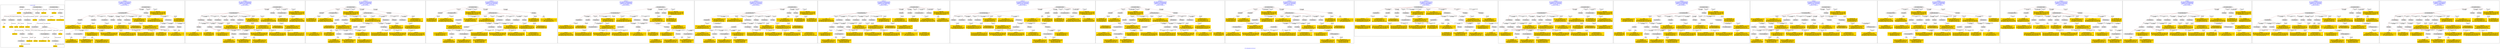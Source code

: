 digraph n0 {
fontcolor="blue"
remincross="true"
label="s19-s-indianapolis-artworks.xml"
subgraph cluster_0 {
label="1-correct model"
n2[style="filled",color="white",fillcolor="lightgray",label="E12_Production1"];
n3[style="filled",color="white",fillcolor="lightgray",label="E21_Person1"];
n4[style="filled",color="white",fillcolor="lightgray",label="E52_Time-Span4"];
n5[style="filled",color="white",fillcolor="lightgray",label="E69_Death1"];
n6[style="filled",color="white",fillcolor="lightgray",label="E74_Group1"];
n7[style="filled",color="white",fillcolor="lightgray",label="E82_Actor_Appellation1"];
n8[style="filled",color="white",fillcolor="lightgray",label="E67_Birth1"];
n9[shape="plaintext",style="filled",fillcolor="gold",label="artist_uri"];
n10[style="filled",color="white",fillcolor="lightgray",label="E22_Man-Made_Object1"];
n11[style="filled",color="white",fillcolor="lightgray",label="E35_Title1"];
n12[style="filled",color="white",fillcolor="lightgray",label="E8_Acquisition1"];
n13[style="filled",color="white",fillcolor="lightgray",label="E55_Type1"];
n14[style="filled",color="white",fillcolor="lightgray",label="E54_Dimension1"];
n15[shape="plaintext",style="filled",fillcolor="gold",label="sourceURL"];
n16[style="filled",color="white",fillcolor="lightgray",label="E33_Linguistic_Object1"];
n17[style="filled",color="white",fillcolor="lightgray",label="E55_Type2"];
n18[shape="plaintext",style="filled",fillcolor="gold",label="provenance"];
n19[style="filled",color="white",fillcolor="lightgray",label="E33_Linguistic_Object2"];
n20[style="filled",color="white",fillcolor="lightgray",label="E55_Type3"];
n21[shape="plaintext",style="filled",fillcolor="gold",label="galleryLabel"];
n22[shape="plaintext",style="filled",fillcolor="gold",label="title"];
n23[style="filled",color="white",fillcolor="lightgray",label="E38_Image1"];
n24[shape="plaintext",style="filled",fillcolor="gold",label="imageURL"];
n25[style="filled",color="white",fillcolor="lightgray",label="E52_Time-Span1"];
n26[shape="plaintext",style="filled",fillcolor="gold",label="birthDate"];
n27[style="filled",color="white",fillcolor="lightgray",label="E52_Time-Span2"];
n28[shape="plaintext",style="filled",fillcolor="gold",label="deathDate"];
n29[shape="plaintext",style="filled",fillcolor="gold",label="creationDate"];
n30[shape="plaintext",style="filled",fillcolor="gold",label="dimensions"];
n31[shape="plaintext",style="filled",fillcolor="gold",label="material_URI"];
n32[shape="plaintext",style="filled",fillcolor="gold",label="materials"];
n33[shape="plaintext",style="filled",fillcolor="gold",label="provenance_type_uri"];
n34[shape="plaintext",style="filled",fillcolor="gold",label="galleryLabel_type_uri"];
n35[shape="plaintext",style="filled",fillcolor="gold",label="nationality_URI"];
n36[shape="plaintext",style="filled",fillcolor="gold",label="nationality"];
n37[shape="plaintext",style="filled",fillcolor="gold",label="artist_appellation_uri"];
n38[shape="plaintext",style="filled",fillcolor="gold",label="artist"];
n39[shape="plaintext",style="filled",fillcolor="gold",label="creditLine"];
}
subgraph cluster_1 {
label="candidate 0\nlink coherence:0.7878787878787878\nnode coherence:0.8181818181818182\nconfidence:0.51555278385358\nmapping score:0.4884378498012731\ncost:32.9995\n-precision:0.61-recall:0.54"
n41[style="filled",color="white",fillcolor="lightgray",label="E12_Production1"];
n42[style="filled",color="white",fillcolor="lightgray",label="E21_Person1"];
n43[style="filled",color="white",fillcolor="lightgray",label="E52_Time-Span2"];
n44[style="filled",color="white",fillcolor="lightgray",label="E55_Type1"];
n45[style="filled",color="white",fillcolor="lightgray",label="E74_Group1"];
n46[style="filled",color="white",fillcolor="lightgray",label="E82_Actor_Appellation1"];
n47[style="filled",color="white",fillcolor="lightgray",label="E22_Man-Made_Object1"];
n48[style="filled",color="white",fillcolor="lightgray",label="E30_Right1"];
n49[style="filled",color="white",fillcolor="lightgray",label="E38_Image1"];
n50[style="filled",color="white",fillcolor="lightgray",label="E54_Dimension1"];
n51[style="filled",color="white",fillcolor="lightgray",label="E55_Type2"];
n52[style="filled",color="white",fillcolor="lightgray",label="E55_Type3"];
n53[style="filled",color="white",fillcolor="lightgray",label="E8_Acquisition1"];
n54[style="filled",color="white",fillcolor="lightgray",label="E33_Linguistic_Object2"];
n55[style="filled",color="white",fillcolor="lightgray",label="E55_Type4"];
n56[shape="plaintext",style="filled",fillcolor="gold",label="birthDate\n[E52_Time-Span,P82a_begin_of_the_begin,0.605]\n[E52_Time-Span,P82_at_some_time_within,0.297]\n[E52_Time-Span,P82b_end_of_the_end,0.058]\n[E52_Time-Span,label,0.04]"];
n57[shape="plaintext",style="filled",fillcolor="gold",label="sourceURL\n[E22_Man-Made_Object,classLink,0.41]\n[E38_Image,classLink,0.251]\n[E78_Collection,classLink,0.241]\n[E30_Right,P3_has_note,0.098]"];
n58[shape="plaintext",style="filled",fillcolor="gold",label="galleryLabel_type_uri\n[E55_Type,classLink,0.78]\n[E57_Material,classLink,0.116]\n[E74_Group,classLink,0.104]"];
n59[shape="plaintext",style="filled",fillcolor="gold",label="material_URI\n[E55_Type,classLink,0.449]\n[E57_Material,classLink,0.402]\n[E74_Group,classLink,0.149]\n[E55_Type,label,0.0]"];
n60[shape="plaintext",style="filled",fillcolor="gold",label="provenance\n[E33_Linguistic_Object,P3_has_note,0.386]\n[E30_Right,P3_has_note,0.259]\n[E8_Acquisition,P3_has_note,0.194]\n[E73_Information_Object,P3_has_note,0.161]"];
n61[shape="plaintext",style="filled",fillcolor="gold",label="nationality_URI\n[E74_Group,classLink,0.628]\n[E55_Type,classLink,0.216]\n[E57_Material,classLink,0.11]\n[E74_Group,label,0.046]"];
n62[shape="plaintext",style="filled",fillcolor="gold",label="imageURL\n[E38_Image,classLink,0.877]\n[E39_Actor,classLink,0.05]\n[E22_Man-Made_Object,classLink,0.036]\n[E78_Collection,classLink,0.036]"];
n63[shape="plaintext",style="filled",fillcolor="gold",label="dimensions\n[E54_Dimension,P3_has_note,0.547]\n[E73_Information_Object,P3_has_note,0.166]\n[E22_Man-Made_Object,P3_has_note,0.166]\n[E34_Inscription,P3_has_note,0.12]"];
n64[shape="plaintext",style="filled",fillcolor="gold",label="provenance_type_uri\n[E55_Type,classLink,0.767]\n[E57_Material,classLink,0.122]\n[E74_Group,classLink,0.109]\n[E33_Linguistic_Object,P3_has_note,0.002]"];
n65[shape="plaintext",style="filled",fillcolor="gold",label="deathDate\n[E52_Time-Span,P82b_end_of_the_end,0.532]\n[E52_Time-Span,P82_at_some_time_within,0.305]\n[E52_Time-Span,P82a_begin_of_the_begin,0.087]\n[E12_Production,P3_has_note,0.076]"];
n66[shape="plaintext",style="filled",fillcolor="gold",label="nationality\n[E74_Group,label,0.565]\n[E74_Group,classLink,0.322]\n[E8_Acquisition,P3_has_note,0.066]\n[E30_Right,P3_has_note,0.047]"];
n67[shape="plaintext",style="filled",fillcolor="gold",label="creditLine\n[E30_Right,P3_has_note,0.509]\n[E8_Acquisition,P3_has_note,0.346]\n[E33_Linguistic_Object,P3_has_note,0.095]\n[E73_Information_Object,P3_has_note,0.05]"];
n68[shape="plaintext",style="filled",fillcolor="gold",label="title\n[E35_Title,label,0.327]\n[E22_Man-Made_Object,classLink,0.241]\n[E73_Information_Object,P3_has_note,0.226]\n[E22_Man-Made_Object,P3_has_note,0.206]"];
n69[shape="plaintext",style="filled",fillcolor="gold",label="creationDate\n[E52_Time-Span,P82_at_some_time_within,0.59]\n[E52_Time-Span,P82b_end_of_the_end,0.159]\n[E52_Time-Span,P82a_begin_of_the_begin,0.157]\n[E73_Information_Object,P3_has_note,0.095]"];
n70[shape="plaintext",style="filled",fillcolor="gold",label="artist_uri\n[E21_Person,classLink,0.412]\n[E82_Actor_Appellation,classLink,0.301]\n[E39_Actor,classLink,0.161]\n[E38_Image,classLink,0.126]"];
n71[shape="plaintext",style="filled",fillcolor="gold",label="artist\n[E82_Actor_Appellation,label,0.531]\n[E22_Man-Made_Object,classLink,0.228]\n[E30_Right,P3_has_note,0.128]\n[E33_Linguistic_Object,P3_has_note,0.113]"];
n72[shape="plaintext",style="filled",fillcolor="gold",label="galleryLabel\n[E33_Linguistic_Object,P3_has_note,0.418]\n[E73_Information_Object,P3_has_note,0.286]\n[E22_Man-Made_Object,P3_has_note,0.226]\n[E39_Actor,P3_has_note,0.07]"];
n73[shape="plaintext",style="filled",fillcolor="gold",label="materials\n[E55_Type,label,0.345]\n[E29_Design_or_Procedure,P3_has_note,0.284]\n[E57_Material,label,0.224]\n[E57_Material,classLink,0.147]"];
n74[shape="plaintext",style="filled",fillcolor="gold",label="artist_appellation_uri\n[E82_Actor_Appellation,classLink,0.842]\n[E21_Person,classLink,0.082]\n[E39_Actor,classLink,0.043]\n[E38_Image,classLink,0.033]"];
}
subgraph cluster_2 {
label="candidate 1\nlink coherence:0.7878787878787878\nnode coherence:0.8484848484848485\nconfidence:0.4937776552527002\nmapping score:0.4912804837019899\ncost:131.9995\n-precision:0.64-recall:0.57"
n76[style="filled",color="white",fillcolor="lightgray",label="E12_Production1"];
n77[style="filled",color="white",fillcolor="lightgray",label="E21_Person1"];
n78[style="filled",color="white",fillcolor="lightgray",label="E52_Time-Span2"];
n79[style="filled",color="white",fillcolor="lightgray",label="E55_Type1"];
n80[style="filled",color="white",fillcolor="lightgray",label="E74_Group1"];
n81[style="filled",color="white",fillcolor="lightgray",label="E82_Actor_Appellation1"];
n82[style="filled",color="white",fillcolor="lightgray",label="E22_Man-Made_Object1"];
n83[style="filled",color="white",fillcolor="lightgray",label="E38_Image1"];
n84[style="filled",color="white",fillcolor="lightgray",label="E54_Dimension1"];
n85[style="filled",color="white",fillcolor="lightgray",label="E55_Type2"];
n86[style="filled",color="white",fillcolor="lightgray",label="E55_Type3"];
n87[style="filled",color="white",fillcolor="lightgray",label="E8_Acquisition1"];
n88[style="filled",color="white",fillcolor="lightgray",label="E33_Linguistic_Object2"];
n89[style="filled",color="white",fillcolor="lightgray",label="E55_Type4"];
n90[style="filled",color="white",fillcolor="lightgray",label="E33_Linguistic_Object1"];
n91[shape="plaintext",style="filled",fillcolor="gold",label="birthDate\n[E52_Time-Span,P82a_begin_of_the_begin,0.605]\n[E52_Time-Span,P82_at_some_time_within,0.297]\n[E52_Time-Span,P82b_end_of_the_end,0.058]\n[E52_Time-Span,label,0.04]"];
n92[shape="plaintext",style="filled",fillcolor="gold",label="sourceURL\n[E22_Man-Made_Object,classLink,0.41]\n[E38_Image,classLink,0.251]\n[E78_Collection,classLink,0.241]\n[E30_Right,P3_has_note,0.098]"];
n93[shape="plaintext",style="filled",fillcolor="gold",label="galleryLabel_type_uri\n[E55_Type,classLink,0.78]\n[E57_Material,classLink,0.116]\n[E74_Group,classLink,0.104]"];
n94[shape="plaintext",style="filled",fillcolor="gold",label="material_URI\n[E55_Type,classLink,0.449]\n[E57_Material,classLink,0.402]\n[E74_Group,classLink,0.149]\n[E55_Type,label,0.0]"];
n95[shape="plaintext",style="filled",fillcolor="gold",label="creditLine\n[E30_Right,P3_has_note,0.509]\n[E8_Acquisition,P3_has_note,0.346]\n[E33_Linguistic_Object,P3_has_note,0.095]\n[E73_Information_Object,P3_has_note,0.05]"];
n96[shape="plaintext",style="filled",fillcolor="gold",label="provenance\n[E33_Linguistic_Object,P3_has_note,0.386]\n[E30_Right,P3_has_note,0.259]\n[E8_Acquisition,P3_has_note,0.194]\n[E73_Information_Object,P3_has_note,0.161]"];
n97[shape="plaintext",style="filled",fillcolor="gold",label="nationality_URI\n[E74_Group,classLink,0.628]\n[E55_Type,classLink,0.216]\n[E57_Material,classLink,0.11]\n[E74_Group,label,0.046]"];
n98[shape="plaintext",style="filled",fillcolor="gold",label="imageURL\n[E38_Image,classLink,0.877]\n[E39_Actor,classLink,0.05]\n[E22_Man-Made_Object,classLink,0.036]\n[E78_Collection,classLink,0.036]"];
n99[shape="plaintext",style="filled",fillcolor="gold",label="dimensions\n[E54_Dimension,P3_has_note,0.547]\n[E73_Information_Object,P3_has_note,0.166]\n[E22_Man-Made_Object,P3_has_note,0.166]\n[E34_Inscription,P3_has_note,0.12]"];
n100[shape="plaintext",style="filled",fillcolor="gold",label="provenance_type_uri\n[E55_Type,classLink,0.767]\n[E57_Material,classLink,0.122]\n[E74_Group,classLink,0.109]\n[E33_Linguistic_Object,P3_has_note,0.002]"];
n101[shape="plaintext",style="filled",fillcolor="gold",label="deathDate\n[E52_Time-Span,P82b_end_of_the_end,0.532]\n[E52_Time-Span,P82_at_some_time_within,0.305]\n[E52_Time-Span,P82a_begin_of_the_begin,0.087]\n[E12_Production,P3_has_note,0.076]"];
n102[shape="plaintext",style="filled",fillcolor="gold",label="nationality\n[E74_Group,label,0.565]\n[E74_Group,classLink,0.322]\n[E8_Acquisition,P3_has_note,0.066]\n[E30_Right,P3_has_note,0.047]"];
n103[shape="plaintext",style="filled",fillcolor="gold",label="title\n[E35_Title,label,0.327]\n[E22_Man-Made_Object,classLink,0.241]\n[E73_Information_Object,P3_has_note,0.226]\n[E22_Man-Made_Object,P3_has_note,0.206]"];
n104[shape="plaintext",style="filled",fillcolor="gold",label="creationDate\n[E52_Time-Span,P82_at_some_time_within,0.59]\n[E52_Time-Span,P82b_end_of_the_end,0.159]\n[E52_Time-Span,P82a_begin_of_the_begin,0.157]\n[E73_Information_Object,P3_has_note,0.095]"];
n105[shape="plaintext",style="filled",fillcolor="gold",label="artist_uri\n[E21_Person,classLink,0.412]\n[E82_Actor_Appellation,classLink,0.301]\n[E39_Actor,classLink,0.161]\n[E38_Image,classLink,0.126]"];
n106[shape="plaintext",style="filled",fillcolor="gold",label="artist\n[E82_Actor_Appellation,label,0.531]\n[E22_Man-Made_Object,classLink,0.228]\n[E30_Right,P3_has_note,0.128]\n[E33_Linguistic_Object,P3_has_note,0.113]"];
n107[shape="plaintext",style="filled",fillcolor="gold",label="galleryLabel\n[E33_Linguistic_Object,P3_has_note,0.418]\n[E73_Information_Object,P3_has_note,0.286]\n[E22_Man-Made_Object,P3_has_note,0.226]\n[E39_Actor,P3_has_note,0.07]"];
n108[shape="plaintext",style="filled",fillcolor="gold",label="materials\n[E55_Type,label,0.345]\n[E29_Design_or_Procedure,P3_has_note,0.284]\n[E57_Material,label,0.224]\n[E57_Material,classLink,0.147]"];
n109[shape="plaintext",style="filled",fillcolor="gold",label="artist_appellation_uri\n[E82_Actor_Appellation,classLink,0.842]\n[E21_Person,classLink,0.082]\n[E39_Actor,classLink,0.043]\n[E38_Image,classLink,0.033]"];
}
subgraph cluster_3 {
label="candidate 10\nlink coherence:0.7575757575757576\nnode coherence:0.8484848484848485\nconfidence:0.4937776552527002\nmapping score:0.4912804837019899\ncost:131.99951\n-precision:0.64-recall:0.57"
n111[style="filled",color="white",fillcolor="lightgray",label="E12_Production1"];
n112[style="filled",color="white",fillcolor="lightgray",label="E21_Person1"];
n113[style="filled",color="white",fillcolor="lightgray",label="E52_Time-Span2"];
n114[style="filled",color="white",fillcolor="lightgray",label="E55_Type1"];
n115[style="filled",color="white",fillcolor="lightgray",label="E74_Group1"];
n116[style="filled",color="white",fillcolor="lightgray",label="E82_Actor_Appellation1"];
n117[style="filled",color="white",fillcolor="lightgray",label="E22_Man-Made_Object1"];
n118[style="filled",color="white",fillcolor="lightgray",label="E38_Image1"];
n119[style="filled",color="white",fillcolor="lightgray",label="E54_Dimension1"];
n120[style="filled",color="white",fillcolor="lightgray",label="E55_Type3"];
n121[style="filled",color="white",fillcolor="lightgray",label="E8_Acquisition1"];
n122[style="filled",color="white",fillcolor="lightgray",label="E33_Linguistic_Object2"];
n123[style="filled",color="white",fillcolor="lightgray",label="E55_Type2"];
n124[style="filled",color="white",fillcolor="lightgray",label="E55_Type4"];
n125[style="filled",color="white",fillcolor="lightgray",label="E33_Linguistic_Object1"];
n126[shape="plaintext",style="filled",fillcolor="gold",label="birthDate\n[E52_Time-Span,P82a_begin_of_the_begin,0.605]\n[E52_Time-Span,P82_at_some_time_within,0.297]\n[E52_Time-Span,P82b_end_of_the_end,0.058]\n[E52_Time-Span,label,0.04]"];
n127[shape="plaintext",style="filled",fillcolor="gold",label="sourceURL\n[E22_Man-Made_Object,classLink,0.41]\n[E38_Image,classLink,0.251]\n[E78_Collection,classLink,0.241]\n[E30_Right,P3_has_note,0.098]"];
n128[shape="plaintext",style="filled",fillcolor="gold",label="galleryLabel_type_uri\n[E55_Type,classLink,0.78]\n[E57_Material,classLink,0.116]\n[E74_Group,classLink,0.104]"];
n129[shape="plaintext",style="filled",fillcolor="gold",label="material_URI\n[E55_Type,classLink,0.449]\n[E57_Material,classLink,0.402]\n[E74_Group,classLink,0.149]\n[E55_Type,label,0.0]"];
n130[shape="plaintext",style="filled",fillcolor="gold",label="creditLine\n[E30_Right,P3_has_note,0.509]\n[E8_Acquisition,P3_has_note,0.346]\n[E33_Linguistic_Object,P3_has_note,0.095]\n[E73_Information_Object,P3_has_note,0.05]"];
n131[shape="plaintext",style="filled",fillcolor="gold",label="provenance\n[E33_Linguistic_Object,P3_has_note,0.386]\n[E30_Right,P3_has_note,0.259]\n[E8_Acquisition,P3_has_note,0.194]\n[E73_Information_Object,P3_has_note,0.161]"];
n132[shape="plaintext",style="filled",fillcolor="gold",label="nationality_URI\n[E74_Group,classLink,0.628]\n[E55_Type,classLink,0.216]\n[E57_Material,classLink,0.11]\n[E74_Group,label,0.046]"];
n133[shape="plaintext",style="filled",fillcolor="gold",label="imageURL\n[E38_Image,classLink,0.877]\n[E39_Actor,classLink,0.05]\n[E22_Man-Made_Object,classLink,0.036]\n[E78_Collection,classLink,0.036]"];
n134[shape="plaintext",style="filled",fillcolor="gold",label="dimensions\n[E54_Dimension,P3_has_note,0.547]\n[E73_Information_Object,P3_has_note,0.166]\n[E22_Man-Made_Object,P3_has_note,0.166]\n[E34_Inscription,P3_has_note,0.12]"];
n135[shape="plaintext",style="filled",fillcolor="gold",label="provenance_type_uri\n[E55_Type,classLink,0.767]\n[E57_Material,classLink,0.122]\n[E74_Group,classLink,0.109]\n[E33_Linguistic_Object,P3_has_note,0.002]"];
n136[shape="plaintext",style="filled",fillcolor="gold",label="deathDate\n[E52_Time-Span,P82b_end_of_the_end,0.532]\n[E52_Time-Span,P82_at_some_time_within,0.305]\n[E52_Time-Span,P82a_begin_of_the_begin,0.087]\n[E12_Production,P3_has_note,0.076]"];
n137[shape="plaintext",style="filled",fillcolor="gold",label="nationality\n[E74_Group,label,0.565]\n[E74_Group,classLink,0.322]\n[E8_Acquisition,P3_has_note,0.066]\n[E30_Right,P3_has_note,0.047]"];
n138[shape="plaintext",style="filled",fillcolor="gold",label="title\n[E35_Title,label,0.327]\n[E22_Man-Made_Object,classLink,0.241]\n[E73_Information_Object,P3_has_note,0.226]\n[E22_Man-Made_Object,P3_has_note,0.206]"];
n139[shape="plaintext",style="filled",fillcolor="gold",label="creationDate\n[E52_Time-Span,P82_at_some_time_within,0.59]\n[E52_Time-Span,P82b_end_of_the_end,0.159]\n[E52_Time-Span,P82a_begin_of_the_begin,0.157]\n[E73_Information_Object,P3_has_note,0.095]"];
n140[shape="plaintext",style="filled",fillcolor="gold",label="artist_uri\n[E21_Person,classLink,0.412]\n[E82_Actor_Appellation,classLink,0.301]\n[E39_Actor,classLink,0.161]\n[E38_Image,classLink,0.126]"];
n141[shape="plaintext",style="filled",fillcolor="gold",label="artist\n[E82_Actor_Appellation,label,0.531]\n[E22_Man-Made_Object,classLink,0.228]\n[E30_Right,P3_has_note,0.128]\n[E33_Linguistic_Object,P3_has_note,0.113]"];
n142[shape="plaintext",style="filled",fillcolor="gold",label="galleryLabel\n[E33_Linguistic_Object,P3_has_note,0.418]\n[E73_Information_Object,P3_has_note,0.286]\n[E22_Man-Made_Object,P3_has_note,0.226]\n[E39_Actor,P3_has_note,0.07]"];
n143[shape="plaintext",style="filled",fillcolor="gold",label="materials\n[E55_Type,label,0.345]\n[E29_Design_or_Procedure,P3_has_note,0.284]\n[E57_Material,label,0.224]\n[E57_Material,classLink,0.147]"];
n144[shape="plaintext",style="filled",fillcolor="gold",label="artist_appellation_uri\n[E82_Actor_Appellation,classLink,0.842]\n[E21_Person,classLink,0.082]\n[E39_Actor,classLink,0.043]\n[E38_Image,classLink,0.033]"];
}
subgraph cluster_4 {
label="candidate 11\nlink coherence:0.7575757575757576\nnode coherence:0.8181818181818182\nconfidence:0.4937776552527002\nmapping score:0.4811794736009798\ncost:131.99951\n-precision:0.64-recall:0.57"
n146[style="filled",color="white",fillcolor="lightgray",label="E12_Production1"];
n147[style="filled",color="white",fillcolor="lightgray",label="E21_Person1"];
n148[style="filled",color="white",fillcolor="lightgray",label="E52_Time-Span2"];
n149[style="filled",color="white",fillcolor="lightgray",label="E55_Type1"];
n150[style="filled",color="white",fillcolor="lightgray",label="E74_Group1"];
n151[style="filled",color="white",fillcolor="lightgray",label="E82_Actor_Appellation1"];
n152[style="filled",color="white",fillcolor="lightgray",label="E22_Man-Made_Object1"];
n153[style="filled",color="white",fillcolor="lightgray",label="E38_Image1"];
n154[style="filled",color="white",fillcolor="lightgray",label="E54_Dimension1"];
n155[style="filled",color="white",fillcolor="lightgray",label="E55_Type3"];
n156[style="filled",color="white",fillcolor="lightgray",label="E8_Acquisition1"];
n157[style="filled",color="white",fillcolor="lightgray",label="E33_Linguistic_Object2"];
n158[style="filled",color="white",fillcolor="lightgray",label="E55_Type2"];
n159[style="filled",color="white",fillcolor="lightgray",label="E55_Type4"];
n160[style="filled",color="white",fillcolor="lightgray",label="E33_Linguistic_Object1"];
n161[shape="plaintext",style="filled",fillcolor="gold",label="birthDate\n[E52_Time-Span,P82a_begin_of_the_begin,0.605]\n[E52_Time-Span,P82_at_some_time_within,0.297]\n[E52_Time-Span,P82b_end_of_the_end,0.058]\n[E52_Time-Span,label,0.04]"];
n162[shape="plaintext",style="filled",fillcolor="gold",label="sourceURL\n[E22_Man-Made_Object,classLink,0.41]\n[E38_Image,classLink,0.251]\n[E78_Collection,classLink,0.241]\n[E30_Right,P3_has_note,0.098]"];
n163[shape="plaintext",style="filled",fillcolor="gold",label="galleryLabel_type_uri\n[E55_Type,classLink,0.78]\n[E57_Material,classLink,0.116]\n[E74_Group,classLink,0.104]"];
n164[shape="plaintext",style="filled",fillcolor="gold",label="provenance_type_uri\n[E55_Type,classLink,0.767]\n[E57_Material,classLink,0.122]\n[E74_Group,classLink,0.109]\n[E33_Linguistic_Object,P3_has_note,0.002]"];
n165[shape="plaintext",style="filled",fillcolor="gold",label="creditLine\n[E30_Right,P3_has_note,0.509]\n[E8_Acquisition,P3_has_note,0.346]\n[E33_Linguistic_Object,P3_has_note,0.095]\n[E73_Information_Object,P3_has_note,0.05]"];
n166[shape="plaintext",style="filled",fillcolor="gold",label="materials\n[E55_Type,label,0.345]\n[E29_Design_or_Procedure,P3_has_note,0.284]\n[E57_Material,label,0.224]\n[E57_Material,classLink,0.147]"];
n167[shape="plaintext",style="filled",fillcolor="gold",label="provenance\n[E33_Linguistic_Object,P3_has_note,0.386]\n[E30_Right,P3_has_note,0.259]\n[E8_Acquisition,P3_has_note,0.194]\n[E73_Information_Object,P3_has_note,0.161]"];
n168[shape="plaintext",style="filled",fillcolor="gold",label="nationality_URI\n[E74_Group,classLink,0.628]\n[E55_Type,classLink,0.216]\n[E57_Material,classLink,0.11]\n[E74_Group,label,0.046]"];
n169[shape="plaintext",style="filled",fillcolor="gold",label="imageURL\n[E38_Image,classLink,0.877]\n[E39_Actor,classLink,0.05]\n[E22_Man-Made_Object,classLink,0.036]\n[E78_Collection,classLink,0.036]"];
n170[shape="plaintext",style="filled",fillcolor="gold",label="dimensions\n[E54_Dimension,P3_has_note,0.547]\n[E73_Information_Object,P3_has_note,0.166]\n[E22_Man-Made_Object,P3_has_note,0.166]\n[E34_Inscription,P3_has_note,0.12]"];
n171[shape="plaintext",style="filled",fillcolor="gold",label="material_URI\n[E55_Type,classLink,0.449]\n[E57_Material,classLink,0.402]\n[E74_Group,classLink,0.149]\n[E55_Type,label,0.0]"];
n172[shape="plaintext",style="filled",fillcolor="gold",label="deathDate\n[E52_Time-Span,P82b_end_of_the_end,0.532]\n[E52_Time-Span,P82_at_some_time_within,0.305]\n[E52_Time-Span,P82a_begin_of_the_begin,0.087]\n[E12_Production,P3_has_note,0.076]"];
n173[shape="plaintext",style="filled",fillcolor="gold",label="nationality\n[E74_Group,label,0.565]\n[E74_Group,classLink,0.322]\n[E8_Acquisition,P3_has_note,0.066]\n[E30_Right,P3_has_note,0.047]"];
n174[shape="plaintext",style="filled",fillcolor="gold",label="title\n[E35_Title,label,0.327]\n[E22_Man-Made_Object,classLink,0.241]\n[E73_Information_Object,P3_has_note,0.226]\n[E22_Man-Made_Object,P3_has_note,0.206]"];
n175[shape="plaintext",style="filled",fillcolor="gold",label="creationDate\n[E52_Time-Span,P82_at_some_time_within,0.59]\n[E52_Time-Span,P82b_end_of_the_end,0.159]\n[E52_Time-Span,P82a_begin_of_the_begin,0.157]\n[E73_Information_Object,P3_has_note,0.095]"];
n176[shape="plaintext",style="filled",fillcolor="gold",label="artist_uri\n[E21_Person,classLink,0.412]\n[E82_Actor_Appellation,classLink,0.301]\n[E39_Actor,classLink,0.161]\n[E38_Image,classLink,0.126]"];
n177[shape="plaintext",style="filled",fillcolor="gold",label="artist\n[E82_Actor_Appellation,label,0.531]\n[E22_Man-Made_Object,classLink,0.228]\n[E30_Right,P3_has_note,0.128]\n[E33_Linguistic_Object,P3_has_note,0.113]"];
n178[shape="plaintext",style="filled",fillcolor="gold",label="galleryLabel\n[E33_Linguistic_Object,P3_has_note,0.418]\n[E73_Information_Object,P3_has_note,0.286]\n[E22_Man-Made_Object,P3_has_note,0.226]\n[E39_Actor,P3_has_note,0.07]"];
n179[shape="plaintext",style="filled",fillcolor="gold",label="artist_appellation_uri\n[E82_Actor_Appellation,classLink,0.842]\n[E21_Person,classLink,0.082]\n[E39_Actor,classLink,0.043]\n[E38_Image,classLink,0.033]"];
}
subgraph cluster_5 {
label="candidate 12\nlink coherence:0.7575757575757576\nnode coherence:0.8484848484848485\nconfidence:0.4937776552527002\nmapping score:0.4912804837019899\ncost:132.009512\n-precision:0.64-recall:0.57"
n181[style="filled",color="white",fillcolor="lightgray",label="E12_Production1"];
n182[style="filled",color="white",fillcolor="lightgray",label="E21_Person1"];
n183[style="filled",color="white",fillcolor="lightgray",label="E52_Time-Span2"];
n184[style="filled",color="white",fillcolor="lightgray",label="E55_Type1"];
n185[style="filled",color="white",fillcolor="lightgray",label="E74_Group1"];
n186[style="filled",color="white",fillcolor="lightgray",label="E82_Actor_Appellation1"];
n187[style="filled",color="white",fillcolor="lightgray",label="E22_Man-Made_Object1"];
n188[style="filled",color="white",fillcolor="lightgray",label="E38_Image1"];
n189[style="filled",color="white",fillcolor="lightgray",label="E54_Dimension1"];
n190[style="filled",color="white",fillcolor="lightgray",label="E55_Type3"];
n191[style="filled",color="white",fillcolor="lightgray",label="E8_Acquisition1"];
n192[style="filled",color="white",fillcolor="lightgray",label="E33_Linguistic_Object2"];
n193[style="filled",color="white",fillcolor="lightgray",label="E55_Type2"];
n194[style="filled",color="white",fillcolor="lightgray",label="E55_Type4"];
n195[style="filled",color="white",fillcolor="lightgray",label="E33_Linguistic_Object1"];
n196[shape="plaintext",style="filled",fillcolor="gold",label="birthDate\n[E52_Time-Span,P82a_begin_of_the_begin,0.605]\n[E52_Time-Span,P82_at_some_time_within,0.297]\n[E52_Time-Span,P82b_end_of_the_end,0.058]\n[E52_Time-Span,label,0.04]"];
n197[shape="plaintext",style="filled",fillcolor="gold",label="sourceURL\n[E22_Man-Made_Object,classLink,0.41]\n[E38_Image,classLink,0.251]\n[E78_Collection,classLink,0.241]\n[E30_Right,P3_has_note,0.098]"];
n198[shape="plaintext",style="filled",fillcolor="gold",label="galleryLabel_type_uri\n[E55_Type,classLink,0.78]\n[E57_Material,classLink,0.116]\n[E74_Group,classLink,0.104]"];
n199[shape="plaintext",style="filled",fillcolor="gold",label="material_URI\n[E55_Type,classLink,0.449]\n[E57_Material,classLink,0.402]\n[E74_Group,classLink,0.149]\n[E55_Type,label,0.0]"];
n200[shape="plaintext",style="filled",fillcolor="gold",label="creditLine\n[E30_Right,P3_has_note,0.509]\n[E8_Acquisition,P3_has_note,0.346]\n[E33_Linguistic_Object,P3_has_note,0.095]\n[E73_Information_Object,P3_has_note,0.05]"];
n201[shape="plaintext",style="filled",fillcolor="gold",label="provenance\n[E33_Linguistic_Object,P3_has_note,0.386]\n[E30_Right,P3_has_note,0.259]\n[E8_Acquisition,P3_has_note,0.194]\n[E73_Information_Object,P3_has_note,0.161]"];
n202[shape="plaintext",style="filled",fillcolor="gold",label="nationality_URI\n[E74_Group,classLink,0.628]\n[E55_Type,classLink,0.216]\n[E57_Material,classLink,0.11]\n[E74_Group,label,0.046]"];
n203[shape="plaintext",style="filled",fillcolor="gold",label="imageURL\n[E38_Image,classLink,0.877]\n[E39_Actor,classLink,0.05]\n[E22_Man-Made_Object,classLink,0.036]\n[E78_Collection,classLink,0.036]"];
n204[shape="plaintext",style="filled",fillcolor="gold",label="dimensions\n[E54_Dimension,P3_has_note,0.547]\n[E73_Information_Object,P3_has_note,0.166]\n[E22_Man-Made_Object,P3_has_note,0.166]\n[E34_Inscription,P3_has_note,0.12]"];
n205[shape="plaintext",style="filled",fillcolor="gold",label="provenance_type_uri\n[E55_Type,classLink,0.767]\n[E57_Material,classLink,0.122]\n[E74_Group,classLink,0.109]\n[E33_Linguistic_Object,P3_has_note,0.002]"];
n206[shape="plaintext",style="filled",fillcolor="gold",label="deathDate\n[E52_Time-Span,P82b_end_of_the_end,0.532]\n[E52_Time-Span,P82_at_some_time_within,0.305]\n[E52_Time-Span,P82a_begin_of_the_begin,0.087]\n[E12_Production,P3_has_note,0.076]"];
n207[shape="plaintext",style="filled",fillcolor="gold",label="nationality\n[E74_Group,label,0.565]\n[E74_Group,classLink,0.322]\n[E8_Acquisition,P3_has_note,0.066]\n[E30_Right,P3_has_note,0.047]"];
n208[shape="plaintext",style="filled",fillcolor="gold",label="title\n[E35_Title,label,0.327]\n[E22_Man-Made_Object,classLink,0.241]\n[E73_Information_Object,P3_has_note,0.226]\n[E22_Man-Made_Object,P3_has_note,0.206]"];
n209[shape="plaintext",style="filled",fillcolor="gold",label="creationDate\n[E52_Time-Span,P82_at_some_time_within,0.59]\n[E52_Time-Span,P82b_end_of_the_end,0.159]\n[E52_Time-Span,P82a_begin_of_the_begin,0.157]\n[E73_Information_Object,P3_has_note,0.095]"];
n210[shape="plaintext",style="filled",fillcolor="gold",label="artist_uri\n[E21_Person,classLink,0.412]\n[E82_Actor_Appellation,classLink,0.301]\n[E39_Actor,classLink,0.161]\n[E38_Image,classLink,0.126]"];
n211[shape="plaintext",style="filled",fillcolor="gold",label="artist\n[E82_Actor_Appellation,label,0.531]\n[E22_Man-Made_Object,classLink,0.228]\n[E30_Right,P3_has_note,0.128]\n[E33_Linguistic_Object,P3_has_note,0.113]"];
n212[shape="plaintext",style="filled",fillcolor="gold",label="galleryLabel\n[E33_Linguistic_Object,P3_has_note,0.418]\n[E73_Information_Object,P3_has_note,0.286]\n[E22_Man-Made_Object,P3_has_note,0.226]\n[E39_Actor,P3_has_note,0.07]"];
n213[shape="plaintext",style="filled",fillcolor="gold",label="materials\n[E55_Type,label,0.345]\n[E29_Design_or_Procedure,P3_has_note,0.284]\n[E57_Material,label,0.224]\n[E57_Material,classLink,0.147]"];
n214[shape="plaintext",style="filled",fillcolor="gold",label="artist_appellation_uri\n[E82_Actor_Appellation,classLink,0.842]\n[E21_Person,classLink,0.082]\n[E39_Actor,classLink,0.043]\n[E38_Image,classLink,0.033]"];
}
subgraph cluster_6 {
label="candidate 13\nlink coherence:0.7575757575757576\nnode coherence:0.8181818181818182\nconfidence:0.4937776552527002\nmapping score:0.4811794736009798\ncost:132.009512\n-precision:0.64-recall:0.57"
n216[style="filled",color="white",fillcolor="lightgray",label="E12_Production1"];
n217[style="filled",color="white",fillcolor="lightgray",label="E21_Person1"];
n218[style="filled",color="white",fillcolor="lightgray",label="E52_Time-Span2"];
n219[style="filled",color="white",fillcolor="lightgray",label="E55_Type1"];
n220[style="filled",color="white",fillcolor="lightgray",label="E74_Group1"];
n221[style="filled",color="white",fillcolor="lightgray",label="E82_Actor_Appellation1"];
n222[style="filled",color="white",fillcolor="lightgray",label="E22_Man-Made_Object1"];
n223[style="filled",color="white",fillcolor="lightgray",label="E38_Image1"];
n224[style="filled",color="white",fillcolor="lightgray",label="E54_Dimension1"];
n225[style="filled",color="white",fillcolor="lightgray",label="E55_Type3"];
n226[style="filled",color="white",fillcolor="lightgray",label="E8_Acquisition1"];
n227[style="filled",color="white",fillcolor="lightgray",label="E33_Linguistic_Object2"];
n228[style="filled",color="white",fillcolor="lightgray",label="E55_Type2"];
n229[style="filled",color="white",fillcolor="lightgray",label="E55_Type4"];
n230[style="filled",color="white",fillcolor="lightgray",label="E33_Linguistic_Object1"];
n231[shape="plaintext",style="filled",fillcolor="gold",label="birthDate\n[E52_Time-Span,P82a_begin_of_the_begin,0.605]\n[E52_Time-Span,P82_at_some_time_within,0.297]\n[E52_Time-Span,P82b_end_of_the_end,0.058]\n[E52_Time-Span,label,0.04]"];
n232[shape="plaintext",style="filled",fillcolor="gold",label="sourceURL\n[E22_Man-Made_Object,classLink,0.41]\n[E38_Image,classLink,0.251]\n[E78_Collection,classLink,0.241]\n[E30_Right,P3_has_note,0.098]"];
n233[shape="plaintext",style="filled",fillcolor="gold",label="galleryLabel_type_uri\n[E55_Type,classLink,0.78]\n[E57_Material,classLink,0.116]\n[E74_Group,classLink,0.104]"];
n234[shape="plaintext",style="filled",fillcolor="gold",label="provenance_type_uri\n[E55_Type,classLink,0.767]\n[E57_Material,classLink,0.122]\n[E74_Group,classLink,0.109]\n[E33_Linguistic_Object,P3_has_note,0.002]"];
n235[shape="plaintext",style="filled",fillcolor="gold",label="creditLine\n[E30_Right,P3_has_note,0.509]\n[E8_Acquisition,P3_has_note,0.346]\n[E33_Linguistic_Object,P3_has_note,0.095]\n[E73_Information_Object,P3_has_note,0.05]"];
n236[shape="plaintext",style="filled",fillcolor="gold",label="materials\n[E55_Type,label,0.345]\n[E29_Design_or_Procedure,P3_has_note,0.284]\n[E57_Material,label,0.224]\n[E57_Material,classLink,0.147]"];
n237[shape="plaintext",style="filled",fillcolor="gold",label="provenance\n[E33_Linguistic_Object,P3_has_note,0.386]\n[E30_Right,P3_has_note,0.259]\n[E8_Acquisition,P3_has_note,0.194]\n[E73_Information_Object,P3_has_note,0.161]"];
n238[shape="plaintext",style="filled",fillcolor="gold",label="nationality_URI\n[E74_Group,classLink,0.628]\n[E55_Type,classLink,0.216]\n[E57_Material,classLink,0.11]\n[E74_Group,label,0.046]"];
n239[shape="plaintext",style="filled",fillcolor="gold",label="imageURL\n[E38_Image,classLink,0.877]\n[E39_Actor,classLink,0.05]\n[E22_Man-Made_Object,classLink,0.036]\n[E78_Collection,classLink,0.036]"];
n240[shape="plaintext",style="filled",fillcolor="gold",label="dimensions\n[E54_Dimension,P3_has_note,0.547]\n[E73_Information_Object,P3_has_note,0.166]\n[E22_Man-Made_Object,P3_has_note,0.166]\n[E34_Inscription,P3_has_note,0.12]"];
n241[shape="plaintext",style="filled",fillcolor="gold",label="material_URI\n[E55_Type,classLink,0.449]\n[E57_Material,classLink,0.402]\n[E74_Group,classLink,0.149]\n[E55_Type,label,0.0]"];
n242[shape="plaintext",style="filled",fillcolor="gold",label="deathDate\n[E52_Time-Span,P82b_end_of_the_end,0.532]\n[E52_Time-Span,P82_at_some_time_within,0.305]\n[E52_Time-Span,P82a_begin_of_the_begin,0.087]\n[E12_Production,P3_has_note,0.076]"];
n243[shape="plaintext",style="filled",fillcolor="gold",label="nationality\n[E74_Group,label,0.565]\n[E74_Group,classLink,0.322]\n[E8_Acquisition,P3_has_note,0.066]\n[E30_Right,P3_has_note,0.047]"];
n244[shape="plaintext",style="filled",fillcolor="gold",label="title\n[E35_Title,label,0.327]\n[E22_Man-Made_Object,classLink,0.241]\n[E73_Information_Object,P3_has_note,0.226]\n[E22_Man-Made_Object,P3_has_note,0.206]"];
n245[shape="plaintext",style="filled",fillcolor="gold",label="creationDate\n[E52_Time-Span,P82_at_some_time_within,0.59]\n[E52_Time-Span,P82b_end_of_the_end,0.159]\n[E52_Time-Span,P82a_begin_of_the_begin,0.157]\n[E73_Information_Object,P3_has_note,0.095]"];
n246[shape="plaintext",style="filled",fillcolor="gold",label="artist_uri\n[E21_Person,classLink,0.412]\n[E82_Actor_Appellation,classLink,0.301]\n[E39_Actor,classLink,0.161]\n[E38_Image,classLink,0.126]"];
n247[shape="plaintext",style="filled",fillcolor="gold",label="artist\n[E82_Actor_Appellation,label,0.531]\n[E22_Man-Made_Object,classLink,0.228]\n[E30_Right,P3_has_note,0.128]\n[E33_Linguistic_Object,P3_has_note,0.113]"];
n248[shape="plaintext",style="filled",fillcolor="gold",label="galleryLabel\n[E33_Linguistic_Object,P3_has_note,0.418]\n[E73_Information_Object,P3_has_note,0.286]\n[E22_Man-Made_Object,P3_has_note,0.226]\n[E39_Actor,P3_has_note,0.07]"];
n249[shape="plaintext",style="filled",fillcolor="gold",label="artist_appellation_uri\n[E82_Actor_Appellation,classLink,0.842]\n[E21_Person,classLink,0.082]\n[E39_Actor,classLink,0.043]\n[E38_Image,classLink,0.033]"];
}
subgraph cluster_7 {
label="candidate 14\nlink coherence:0.7575757575757576\nnode coherence:0.8484848484848485\nconfidence:0.4937776552527002\nmapping score:0.4912804837019899\ncost:231.009542\n-precision:0.61-recall:0.54"
n251[style="filled",color="white",fillcolor="lightgray",label="E12_Production1"];
n252[style="filled",color="white",fillcolor="lightgray",label="E21_Person1"];
n253[style="filled",color="white",fillcolor="lightgray",label="E52_Time-Span2"];
n254[style="filled",color="white",fillcolor="lightgray",label="E55_Type1"];
n255[style="filled",color="white",fillcolor="lightgray",label="E82_Actor_Appellation1"];
n256[style="filled",color="white",fillcolor="lightgray",label="E22_Man-Made_Object1"];
n257[style="filled",color="white",fillcolor="lightgray",label="E38_Image1"];
n258[style="filled",color="white",fillcolor="lightgray",label="E54_Dimension1"];
n259[style="filled",color="white",fillcolor="lightgray",label="E55_Type3"];
n260[style="filled",color="white",fillcolor="lightgray",label="E8_Acquisition1"];
n261[style="filled",color="white",fillcolor="lightgray",label="E33_Linguistic_Object2"];
n262[style="filled",color="white",fillcolor="lightgray",label="E55_Type2"];
n263[style="filled",color="white",fillcolor="lightgray",label="E55_Type4"];
n264[style="filled",color="white",fillcolor="lightgray",label="E33_Linguistic_Object1"];
n265[style="filled",color="white",fillcolor="lightgray",label="E74_Group1"];
n266[shape="plaintext",style="filled",fillcolor="gold",label="birthDate\n[E52_Time-Span,P82a_begin_of_the_begin,0.605]\n[E52_Time-Span,P82_at_some_time_within,0.297]\n[E52_Time-Span,P82b_end_of_the_end,0.058]\n[E52_Time-Span,label,0.04]"];
n267[shape="plaintext",style="filled",fillcolor="gold",label="sourceURL\n[E22_Man-Made_Object,classLink,0.41]\n[E38_Image,classLink,0.251]\n[E78_Collection,classLink,0.241]\n[E30_Right,P3_has_note,0.098]"];
n268[shape="plaintext",style="filled",fillcolor="gold",label="galleryLabel_type_uri\n[E55_Type,classLink,0.78]\n[E57_Material,classLink,0.116]\n[E74_Group,classLink,0.104]"];
n269[shape="plaintext",style="filled",fillcolor="gold",label="material_URI\n[E55_Type,classLink,0.449]\n[E57_Material,classLink,0.402]\n[E74_Group,classLink,0.149]\n[E55_Type,label,0.0]"];
n270[shape="plaintext",style="filled",fillcolor="gold",label="creditLine\n[E30_Right,P3_has_note,0.509]\n[E8_Acquisition,P3_has_note,0.346]\n[E33_Linguistic_Object,P3_has_note,0.095]\n[E73_Information_Object,P3_has_note,0.05]"];
n271[shape="plaintext",style="filled",fillcolor="gold",label="provenance\n[E33_Linguistic_Object,P3_has_note,0.386]\n[E30_Right,P3_has_note,0.259]\n[E8_Acquisition,P3_has_note,0.194]\n[E73_Information_Object,P3_has_note,0.161]"];
n272[shape="plaintext",style="filled",fillcolor="gold",label="nationality_URI\n[E74_Group,classLink,0.628]\n[E55_Type,classLink,0.216]\n[E57_Material,classLink,0.11]\n[E74_Group,label,0.046]"];
n273[shape="plaintext",style="filled",fillcolor="gold",label="imageURL\n[E38_Image,classLink,0.877]\n[E39_Actor,classLink,0.05]\n[E22_Man-Made_Object,classLink,0.036]\n[E78_Collection,classLink,0.036]"];
n274[shape="plaintext",style="filled",fillcolor="gold",label="dimensions\n[E54_Dimension,P3_has_note,0.547]\n[E73_Information_Object,P3_has_note,0.166]\n[E22_Man-Made_Object,P3_has_note,0.166]\n[E34_Inscription,P3_has_note,0.12]"];
n275[shape="plaintext",style="filled",fillcolor="gold",label="provenance_type_uri\n[E55_Type,classLink,0.767]\n[E57_Material,classLink,0.122]\n[E74_Group,classLink,0.109]\n[E33_Linguistic_Object,P3_has_note,0.002]"];
n276[shape="plaintext",style="filled",fillcolor="gold",label="deathDate\n[E52_Time-Span,P82b_end_of_the_end,0.532]\n[E52_Time-Span,P82_at_some_time_within,0.305]\n[E52_Time-Span,P82a_begin_of_the_begin,0.087]\n[E12_Production,P3_has_note,0.076]"];
n277[shape="plaintext",style="filled",fillcolor="gold",label="nationality\n[E74_Group,label,0.565]\n[E74_Group,classLink,0.322]\n[E8_Acquisition,P3_has_note,0.066]\n[E30_Right,P3_has_note,0.047]"];
n278[shape="plaintext",style="filled",fillcolor="gold",label="title\n[E35_Title,label,0.327]\n[E22_Man-Made_Object,classLink,0.241]\n[E73_Information_Object,P3_has_note,0.226]\n[E22_Man-Made_Object,P3_has_note,0.206]"];
n279[shape="plaintext",style="filled",fillcolor="gold",label="creationDate\n[E52_Time-Span,P82_at_some_time_within,0.59]\n[E52_Time-Span,P82b_end_of_the_end,0.159]\n[E52_Time-Span,P82a_begin_of_the_begin,0.157]\n[E73_Information_Object,P3_has_note,0.095]"];
n280[shape="plaintext",style="filled",fillcolor="gold",label="artist_uri\n[E21_Person,classLink,0.412]\n[E82_Actor_Appellation,classLink,0.301]\n[E39_Actor,classLink,0.161]\n[E38_Image,classLink,0.126]"];
n281[shape="plaintext",style="filled",fillcolor="gold",label="artist\n[E82_Actor_Appellation,label,0.531]\n[E22_Man-Made_Object,classLink,0.228]\n[E30_Right,P3_has_note,0.128]\n[E33_Linguistic_Object,P3_has_note,0.113]"];
n282[shape="plaintext",style="filled",fillcolor="gold",label="galleryLabel\n[E33_Linguistic_Object,P3_has_note,0.418]\n[E73_Information_Object,P3_has_note,0.286]\n[E22_Man-Made_Object,P3_has_note,0.226]\n[E39_Actor,P3_has_note,0.07]"];
n283[shape="plaintext",style="filled",fillcolor="gold",label="materials\n[E55_Type,label,0.345]\n[E29_Design_or_Procedure,P3_has_note,0.284]\n[E57_Material,label,0.224]\n[E57_Material,classLink,0.147]"];
n284[shape="plaintext",style="filled",fillcolor="gold",label="artist_appellation_uri\n[E82_Actor_Appellation,classLink,0.842]\n[E21_Person,classLink,0.082]\n[E39_Actor,classLink,0.043]\n[E38_Image,classLink,0.033]"];
}
subgraph cluster_8 {
label="candidate 15\nlink coherence:0.7575757575757576\nnode coherence:0.8181818181818182\nconfidence:0.4937776552527002\nmapping score:0.4811794736009798\ncost:231.009542\n-precision:0.61-recall:0.54"
n286[style="filled",color="white",fillcolor="lightgray",label="E12_Production1"];
n287[style="filled",color="white",fillcolor="lightgray",label="E21_Person1"];
n288[style="filled",color="white",fillcolor="lightgray",label="E52_Time-Span2"];
n289[style="filled",color="white",fillcolor="lightgray",label="E55_Type1"];
n290[style="filled",color="white",fillcolor="lightgray",label="E82_Actor_Appellation1"];
n291[style="filled",color="white",fillcolor="lightgray",label="E22_Man-Made_Object1"];
n292[style="filled",color="white",fillcolor="lightgray",label="E38_Image1"];
n293[style="filled",color="white",fillcolor="lightgray",label="E54_Dimension1"];
n294[style="filled",color="white",fillcolor="lightgray",label="E55_Type3"];
n295[style="filled",color="white",fillcolor="lightgray",label="E8_Acquisition1"];
n296[style="filled",color="white",fillcolor="lightgray",label="E33_Linguistic_Object2"];
n297[style="filled",color="white",fillcolor="lightgray",label="E55_Type2"];
n298[style="filled",color="white",fillcolor="lightgray",label="E55_Type4"];
n299[style="filled",color="white",fillcolor="lightgray",label="E33_Linguistic_Object1"];
n300[style="filled",color="white",fillcolor="lightgray",label="E74_Group1"];
n301[shape="plaintext",style="filled",fillcolor="gold",label="birthDate\n[E52_Time-Span,P82a_begin_of_the_begin,0.605]\n[E52_Time-Span,P82_at_some_time_within,0.297]\n[E52_Time-Span,P82b_end_of_the_end,0.058]\n[E52_Time-Span,label,0.04]"];
n302[shape="plaintext",style="filled",fillcolor="gold",label="sourceURL\n[E22_Man-Made_Object,classLink,0.41]\n[E38_Image,classLink,0.251]\n[E78_Collection,classLink,0.241]\n[E30_Right,P3_has_note,0.098]"];
n303[shape="plaintext",style="filled",fillcolor="gold",label="galleryLabel_type_uri\n[E55_Type,classLink,0.78]\n[E57_Material,classLink,0.116]\n[E74_Group,classLink,0.104]"];
n304[shape="plaintext",style="filled",fillcolor="gold",label="provenance_type_uri\n[E55_Type,classLink,0.767]\n[E57_Material,classLink,0.122]\n[E74_Group,classLink,0.109]\n[E33_Linguistic_Object,P3_has_note,0.002]"];
n305[shape="plaintext",style="filled",fillcolor="gold",label="creditLine\n[E30_Right,P3_has_note,0.509]\n[E8_Acquisition,P3_has_note,0.346]\n[E33_Linguistic_Object,P3_has_note,0.095]\n[E73_Information_Object,P3_has_note,0.05]"];
n306[shape="plaintext",style="filled",fillcolor="gold",label="materials\n[E55_Type,label,0.345]\n[E29_Design_or_Procedure,P3_has_note,0.284]\n[E57_Material,label,0.224]\n[E57_Material,classLink,0.147]"];
n307[shape="plaintext",style="filled",fillcolor="gold",label="provenance\n[E33_Linguistic_Object,P3_has_note,0.386]\n[E30_Right,P3_has_note,0.259]\n[E8_Acquisition,P3_has_note,0.194]\n[E73_Information_Object,P3_has_note,0.161]"];
n308[shape="plaintext",style="filled",fillcolor="gold",label="nationality_URI\n[E74_Group,classLink,0.628]\n[E55_Type,classLink,0.216]\n[E57_Material,classLink,0.11]\n[E74_Group,label,0.046]"];
n309[shape="plaintext",style="filled",fillcolor="gold",label="imageURL\n[E38_Image,classLink,0.877]\n[E39_Actor,classLink,0.05]\n[E22_Man-Made_Object,classLink,0.036]\n[E78_Collection,classLink,0.036]"];
n310[shape="plaintext",style="filled",fillcolor="gold",label="dimensions\n[E54_Dimension,P3_has_note,0.547]\n[E73_Information_Object,P3_has_note,0.166]\n[E22_Man-Made_Object,P3_has_note,0.166]\n[E34_Inscription,P3_has_note,0.12]"];
n311[shape="plaintext",style="filled",fillcolor="gold",label="material_URI\n[E55_Type,classLink,0.449]\n[E57_Material,classLink,0.402]\n[E74_Group,classLink,0.149]\n[E55_Type,label,0.0]"];
n312[shape="plaintext",style="filled",fillcolor="gold",label="deathDate\n[E52_Time-Span,P82b_end_of_the_end,0.532]\n[E52_Time-Span,P82_at_some_time_within,0.305]\n[E52_Time-Span,P82a_begin_of_the_begin,0.087]\n[E12_Production,P3_has_note,0.076]"];
n313[shape="plaintext",style="filled",fillcolor="gold",label="nationality\n[E74_Group,label,0.565]\n[E74_Group,classLink,0.322]\n[E8_Acquisition,P3_has_note,0.066]\n[E30_Right,P3_has_note,0.047]"];
n314[shape="plaintext",style="filled",fillcolor="gold",label="title\n[E35_Title,label,0.327]\n[E22_Man-Made_Object,classLink,0.241]\n[E73_Information_Object,P3_has_note,0.226]\n[E22_Man-Made_Object,P3_has_note,0.206]"];
n315[shape="plaintext",style="filled",fillcolor="gold",label="creationDate\n[E52_Time-Span,P82_at_some_time_within,0.59]\n[E52_Time-Span,P82b_end_of_the_end,0.159]\n[E52_Time-Span,P82a_begin_of_the_begin,0.157]\n[E73_Information_Object,P3_has_note,0.095]"];
n316[shape="plaintext",style="filled",fillcolor="gold",label="artist_uri\n[E21_Person,classLink,0.412]\n[E82_Actor_Appellation,classLink,0.301]\n[E39_Actor,classLink,0.161]\n[E38_Image,classLink,0.126]"];
n317[shape="plaintext",style="filled",fillcolor="gold",label="artist\n[E82_Actor_Appellation,label,0.531]\n[E22_Man-Made_Object,classLink,0.228]\n[E30_Right,P3_has_note,0.128]\n[E33_Linguistic_Object,P3_has_note,0.113]"];
n318[shape="plaintext",style="filled",fillcolor="gold",label="galleryLabel\n[E33_Linguistic_Object,P3_has_note,0.418]\n[E73_Information_Object,P3_has_note,0.286]\n[E22_Man-Made_Object,P3_has_note,0.226]\n[E39_Actor,P3_has_note,0.07]"];
n319[shape="plaintext",style="filled",fillcolor="gold",label="artist_appellation_uri\n[E82_Actor_Appellation,classLink,0.842]\n[E21_Person,classLink,0.082]\n[E39_Actor,classLink,0.043]\n[E38_Image,classLink,0.033]"];
}
subgraph cluster_9 {
label="candidate 16\nlink coherence:0.7575757575757576\nnode coherence:0.8484848484848485\nconfidence:0.4937776552527002\nmapping score:0.4912804837019899\ncost:231.019544\n-precision:0.61-recall:0.54"
n321[style="filled",color="white",fillcolor="lightgray",label="E12_Production1"];
n322[style="filled",color="white",fillcolor="lightgray",label="E21_Person1"];
n323[style="filled",color="white",fillcolor="lightgray",label="E52_Time-Span2"];
n324[style="filled",color="white",fillcolor="lightgray",label="E55_Type1"];
n325[style="filled",color="white",fillcolor="lightgray",label="E82_Actor_Appellation1"];
n326[style="filled",color="white",fillcolor="lightgray",label="E22_Man-Made_Object1"];
n327[style="filled",color="white",fillcolor="lightgray",label="E38_Image1"];
n328[style="filled",color="white",fillcolor="lightgray",label="E54_Dimension1"];
n329[style="filled",color="white",fillcolor="lightgray",label="E55_Type3"];
n330[style="filled",color="white",fillcolor="lightgray",label="E8_Acquisition1"];
n331[style="filled",color="white",fillcolor="lightgray",label="E33_Linguistic_Object2"];
n332[style="filled",color="white",fillcolor="lightgray",label="E55_Type2"];
n333[style="filled",color="white",fillcolor="lightgray",label="E55_Type4"];
n334[style="filled",color="white",fillcolor="lightgray",label="E74_Group1"];
n335[style="filled",color="white",fillcolor="lightgray",label="E33_Linguistic_Object1"];
n336[shape="plaintext",style="filled",fillcolor="gold",label="birthDate\n[E52_Time-Span,P82a_begin_of_the_begin,0.605]\n[E52_Time-Span,P82_at_some_time_within,0.297]\n[E52_Time-Span,P82b_end_of_the_end,0.058]\n[E52_Time-Span,label,0.04]"];
n337[shape="plaintext",style="filled",fillcolor="gold",label="sourceURL\n[E22_Man-Made_Object,classLink,0.41]\n[E38_Image,classLink,0.251]\n[E78_Collection,classLink,0.241]\n[E30_Right,P3_has_note,0.098]"];
n338[shape="plaintext",style="filled",fillcolor="gold",label="galleryLabel_type_uri\n[E55_Type,classLink,0.78]\n[E57_Material,classLink,0.116]\n[E74_Group,classLink,0.104]"];
n339[shape="plaintext",style="filled",fillcolor="gold",label="material_URI\n[E55_Type,classLink,0.449]\n[E57_Material,classLink,0.402]\n[E74_Group,classLink,0.149]\n[E55_Type,label,0.0]"];
n340[shape="plaintext",style="filled",fillcolor="gold",label="creditLine\n[E30_Right,P3_has_note,0.509]\n[E8_Acquisition,P3_has_note,0.346]\n[E33_Linguistic_Object,P3_has_note,0.095]\n[E73_Information_Object,P3_has_note,0.05]"];
n341[shape="plaintext",style="filled",fillcolor="gold",label="provenance\n[E33_Linguistic_Object,P3_has_note,0.386]\n[E30_Right,P3_has_note,0.259]\n[E8_Acquisition,P3_has_note,0.194]\n[E73_Information_Object,P3_has_note,0.161]"];
n342[shape="plaintext",style="filled",fillcolor="gold",label="nationality_URI\n[E74_Group,classLink,0.628]\n[E55_Type,classLink,0.216]\n[E57_Material,classLink,0.11]\n[E74_Group,label,0.046]"];
n343[shape="plaintext",style="filled",fillcolor="gold",label="imageURL\n[E38_Image,classLink,0.877]\n[E39_Actor,classLink,0.05]\n[E22_Man-Made_Object,classLink,0.036]\n[E78_Collection,classLink,0.036]"];
n344[shape="plaintext",style="filled",fillcolor="gold",label="dimensions\n[E54_Dimension,P3_has_note,0.547]\n[E73_Information_Object,P3_has_note,0.166]\n[E22_Man-Made_Object,P3_has_note,0.166]\n[E34_Inscription,P3_has_note,0.12]"];
n345[shape="plaintext",style="filled",fillcolor="gold",label="provenance_type_uri\n[E55_Type,classLink,0.767]\n[E57_Material,classLink,0.122]\n[E74_Group,classLink,0.109]\n[E33_Linguistic_Object,P3_has_note,0.002]"];
n346[shape="plaintext",style="filled",fillcolor="gold",label="deathDate\n[E52_Time-Span,P82b_end_of_the_end,0.532]\n[E52_Time-Span,P82_at_some_time_within,0.305]\n[E52_Time-Span,P82a_begin_of_the_begin,0.087]\n[E12_Production,P3_has_note,0.076]"];
n347[shape="plaintext",style="filled",fillcolor="gold",label="nationality\n[E74_Group,label,0.565]\n[E74_Group,classLink,0.322]\n[E8_Acquisition,P3_has_note,0.066]\n[E30_Right,P3_has_note,0.047]"];
n348[shape="plaintext",style="filled",fillcolor="gold",label="title\n[E35_Title,label,0.327]\n[E22_Man-Made_Object,classLink,0.241]\n[E73_Information_Object,P3_has_note,0.226]\n[E22_Man-Made_Object,P3_has_note,0.206]"];
n349[shape="plaintext",style="filled",fillcolor="gold",label="creationDate\n[E52_Time-Span,P82_at_some_time_within,0.59]\n[E52_Time-Span,P82b_end_of_the_end,0.159]\n[E52_Time-Span,P82a_begin_of_the_begin,0.157]\n[E73_Information_Object,P3_has_note,0.095]"];
n350[shape="plaintext",style="filled",fillcolor="gold",label="artist_uri\n[E21_Person,classLink,0.412]\n[E82_Actor_Appellation,classLink,0.301]\n[E39_Actor,classLink,0.161]\n[E38_Image,classLink,0.126]"];
n351[shape="plaintext",style="filled",fillcolor="gold",label="artist\n[E82_Actor_Appellation,label,0.531]\n[E22_Man-Made_Object,classLink,0.228]\n[E30_Right,P3_has_note,0.128]\n[E33_Linguistic_Object,P3_has_note,0.113]"];
n352[shape="plaintext",style="filled",fillcolor="gold",label="galleryLabel\n[E33_Linguistic_Object,P3_has_note,0.418]\n[E73_Information_Object,P3_has_note,0.286]\n[E22_Man-Made_Object,P3_has_note,0.226]\n[E39_Actor,P3_has_note,0.07]"];
n353[shape="plaintext",style="filled",fillcolor="gold",label="materials\n[E55_Type,label,0.345]\n[E29_Design_or_Procedure,P3_has_note,0.284]\n[E57_Material,label,0.224]\n[E57_Material,classLink,0.147]"];
n354[shape="plaintext",style="filled",fillcolor="gold",label="artist_appellation_uri\n[E82_Actor_Appellation,classLink,0.842]\n[E21_Person,classLink,0.082]\n[E39_Actor,classLink,0.043]\n[E38_Image,classLink,0.033]"];
}
subgraph cluster_10 {
label="candidate 17\nlink coherence:0.7575757575757576\nnode coherence:0.8181818181818182\nconfidence:0.4937776552527002\nmapping score:0.4811794736009798\ncost:231.019544\n-precision:0.61-recall:0.54"
n356[style="filled",color="white",fillcolor="lightgray",label="E12_Production1"];
n357[style="filled",color="white",fillcolor="lightgray",label="E21_Person1"];
n358[style="filled",color="white",fillcolor="lightgray",label="E52_Time-Span2"];
n359[style="filled",color="white",fillcolor="lightgray",label="E55_Type1"];
n360[style="filled",color="white",fillcolor="lightgray",label="E82_Actor_Appellation1"];
n361[style="filled",color="white",fillcolor="lightgray",label="E22_Man-Made_Object1"];
n362[style="filled",color="white",fillcolor="lightgray",label="E38_Image1"];
n363[style="filled",color="white",fillcolor="lightgray",label="E54_Dimension1"];
n364[style="filled",color="white",fillcolor="lightgray",label="E55_Type3"];
n365[style="filled",color="white",fillcolor="lightgray",label="E8_Acquisition1"];
n366[style="filled",color="white",fillcolor="lightgray",label="E33_Linguistic_Object2"];
n367[style="filled",color="white",fillcolor="lightgray",label="E55_Type2"];
n368[style="filled",color="white",fillcolor="lightgray",label="E55_Type4"];
n369[style="filled",color="white",fillcolor="lightgray",label="E74_Group1"];
n370[style="filled",color="white",fillcolor="lightgray",label="E33_Linguistic_Object1"];
n371[shape="plaintext",style="filled",fillcolor="gold",label="birthDate\n[E52_Time-Span,P82a_begin_of_the_begin,0.605]\n[E52_Time-Span,P82_at_some_time_within,0.297]\n[E52_Time-Span,P82b_end_of_the_end,0.058]\n[E52_Time-Span,label,0.04]"];
n372[shape="plaintext",style="filled",fillcolor="gold",label="sourceURL\n[E22_Man-Made_Object,classLink,0.41]\n[E38_Image,classLink,0.251]\n[E78_Collection,classLink,0.241]\n[E30_Right,P3_has_note,0.098]"];
n373[shape="plaintext",style="filled",fillcolor="gold",label="galleryLabel_type_uri\n[E55_Type,classLink,0.78]\n[E57_Material,classLink,0.116]\n[E74_Group,classLink,0.104]"];
n374[shape="plaintext",style="filled",fillcolor="gold",label="provenance_type_uri\n[E55_Type,classLink,0.767]\n[E57_Material,classLink,0.122]\n[E74_Group,classLink,0.109]\n[E33_Linguistic_Object,P3_has_note,0.002]"];
n375[shape="plaintext",style="filled",fillcolor="gold",label="creditLine\n[E30_Right,P3_has_note,0.509]\n[E8_Acquisition,P3_has_note,0.346]\n[E33_Linguistic_Object,P3_has_note,0.095]\n[E73_Information_Object,P3_has_note,0.05]"];
n376[shape="plaintext",style="filled",fillcolor="gold",label="materials\n[E55_Type,label,0.345]\n[E29_Design_or_Procedure,P3_has_note,0.284]\n[E57_Material,label,0.224]\n[E57_Material,classLink,0.147]"];
n377[shape="plaintext",style="filled",fillcolor="gold",label="provenance\n[E33_Linguistic_Object,P3_has_note,0.386]\n[E30_Right,P3_has_note,0.259]\n[E8_Acquisition,P3_has_note,0.194]\n[E73_Information_Object,P3_has_note,0.161]"];
n378[shape="plaintext",style="filled",fillcolor="gold",label="nationality_URI\n[E74_Group,classLink,0.628]\n[E55_Type,classLink,0.216]\n[E57_Material,classLink,0.11]\n[E74_Group,label,0.046]"];
n379[shape="plaintext",style="filled",fillcolor="gold",label="imageURL\n[E38_Image,classLink,0.877]\n[E39_Actor,classLink,0.05]\n[E22_Man-Made_Object,classLink,0.036]\n[E78_Collection,classLink,0.036]"];
n380[shape="plaintext",style="filled",fillcolor="gold",label="dimensions\n[E54_Dimension,P3_has_note,0.547]\n[E73_Information_Object,P3_has_note,0.166]\n[E22_Man-Made_Object,P3_has_note,0.166]\n[E34_Inscription,P3_has_note,0.12]"];
n381[shape="plaintext",style="filled",fillcolor="gold",label="material_URI\n[E55_Type,classLink,0.449]\n[E57_Material,classLink,0.402]\n[E74_Group,classLink,0.149]\n[E55_Type,label,0.0]"];
n382[shape="plaintext",style="filled",fillcolor="gold",label="deathDate\n[E52_Time-Span,P82b_end_of_the_end,0.532]\n[E52_Time-Span,P82_at_some_time_within,0.305]\n[E52_Time-Span,P82a_begin_of_the_begin,0.087]\n[E12_Production,P3_has_note,0.076]"];
n383[shape="plaintext",style="filled",fillcolor="gold",label="nationality\n[E74_Group,label,0.565]\n[E74_Group,classLink,0.322]\n[E8_Acquisition,P3_has_note,0.066]\n[E30_Right,P3_has_note,0.047]"];
n384[shape="plaintext",style="filled",fillcolor="gold",label="title\n[E35_Title,label,0.327]\n[E22_Man-Made_Object,classLink,0.241]\n[E73_Information_Object,P3_has_note,0.226]\n[E22_Man-Made_Object,P3_has_note,0.206]"];
n385[shape="plaintext",style="filled",fillcolor="gold",label="creationDate\n[E52_Time-Span,P82_at_some_time_within,0.59]\n[E52_Time-Span,P82b_end_of_the_end,0.159]\n[E52_Time-Span,P82a_begin_of_the_begin,0.157]\n[E73_Information_Object,P3_has_note,0.095]"];
n386[shape="plaintext",style="filled",fillcolor="gold",label="artist_uri\n[E21_Person,classLink,0.412]\n[E82_Actor_Appellation,classLink,0.301]\n[E39_Actor,classLink,0.161]\n[E38_Image,classLink,0.126]"];
n387[shape="plaintext",style="filled",fillcolor="gold",label="artist\n[E82_Actor_Appellation,label,0.531]\n[E22_Man-Made_Object,classLink,0.228]\n[E30_Right,P3_has_note,0.128]\n[E33_Linguistic_Object,P3_has_note,0.113]"];
n388[shape="plaintext",style="filled",fillcolor="gold",label="galleryLabel\n[E33_Linguistic_Object,P3_has_note,0.418]\n[E73_Information_Object,P3_has_note,0.286]\n[E22_Man-Made_Object,P3_has_note,0.226]\n[E39_Actor,P3_has_note,0.07]"];
n389[shape="plaintext",style="filled",fillcolor="gold",label="artist_appellation_uri\n[E82_Actor_Appellation,classLink,0.842]\n[E21_Person,classLink,0.082]\n[E39_Actor,classLink,0.043]\n[E38_Image,classLink,0.033]"];
}
subgraph cluster_11 {
label="candidate 18\nlink coherence:0.7272727272727273\nnode coherence:0.8181818181818182\nconfidence:0.51555278385358\nmapping score:0.4884378498012731\ncost:231.009522\n-precision:0.58-recall:0.51"
n391[style="filled",color="white",fillcolor="lightgray",label="E12_Production1"];
n392[style="filled",color="white",fillcolor="lightgray",label="E21_Person1"];
n393[style="filled",color="white",fillcolor="lightgray",label="E52_Time-Span2"];
n394[style="filled",color="white",fillcolor="lightgray",label="E55_Type1"];
n395[style="filled",color="white",fillcolor="lightgray",label="E74_Group1"];
n396[style="filled",color="white",fillcolor="lightgray",label="E82_Actor_Appellation1"];
n397[style="filled",color="white",fillcolor="lightgray",label="E22_Man-Made_Object1"];
n398[style="filled",color="white",fillcolor="lightgray",label="E30_Right1"];
n399[style="filled",color="white",fillcolor="lightgray",label="E38_Image1"];
n400[style="filled",color="white",fillcolor="lightgray",label="E54_Dimension1"];
n401[style="filled",color="white",fillcolor="lightgray",label="E55_Type2"];
n402[style="filled",color="white",fillcolor="lightgray",label="E55_Type3"];
n403[style="filled",color="white",fillcolor="lightgray",label="E8_Acquisition1"];
n404[style="filled",color="white",fillcolor="lightgray",label="E55_Type4"];
n405[style="filled",color="white",fillcolor="lightgray",label="E33_Linguistic_Object2"];
n406[shape="plaintext",style="filled",fillcolor="gold",label="birthDate\n[E52_Time-Span,P82a_begin_of_the_begin,0.605]\n[E52_Time-Span,P82_at_some_time_within,0.297]\n[E52_Time-Span,P82b_end_of_the_end,0.058]\n[E52_Time-Span,label,0.04]"];
n407[shape="plaintext",style="filled",fillcolor="gold",label="sourceURL\n[E22_Man-Made_Object,classLink,0.41]\n[E38_Image,classLink,0.251]\n[E78_Collection,classLink,0.241]\n[E30_Right,P3_has_note,0.098]"];
n408[shape="plaintext",style="filled",fillcolor="gold",label="galleryLabel_type_uri\n[E55_Type,classLink,0.78]\n[E57_Material,classLink,0.116]\n[E74_Group,classLink,0.104]"];
n409[shape="plaintext",style="filled",fillcolor="gold",label="material_URI\n[E55_Type,classLink,0.449]\n[E57_Material,classLink,0.402]\n[E74_Group,classLink,0.149]\n[E55_Type,label,0.0]"];
n410[shape="plaintext",style="filled",fillcolor="gold",label="provenance\n[E33_Linguistic_Object,P3_has_note,0.386]\n[E30_Right,P3_has_note,0.259]\n[E8_Acquisition,P3_has_note,0.194]\n[E73_Information_Object,P3_has_note,0.161]"];
n411[shape="plaintext",style="filled",fillcolor="gold",label="nationality_URI\n[E74_Group,classLink,0.628]\n[E55_Type,classLink,0.216]\n[E57_Material,classLink,0.11]\n[E74_Group,label,0.046]"];
n412[shape="plaintext",style="filled",fillcolor="gold",label="imageURL\n[E38_Image,classLink,0.877]\n[E39_Actor,classLink,0.05]\n[E22_Man-Made_Object,classLink,0.036]\n[E78_Collection,classLink,0.036]"];
n413[shape="plaintext",style="filled",fillcolor="gold",label="dimensions\n[E54_Dimension,P3_has_note,0.547]\n[E73_Information_Object,P3_has_note,0.166]\n[E22_Man-Made_Object,P3_has_note,0.166]\n[E34_Inscription,P3_has_note,0.12]"];
n414[shape="plaintext",style="filled",fillcolor="gold",label="provenance_type_uri\n[E55_Type,classLink,0.767]\n[E57_Material,classLink,0.122]\n[E74_Group,classLink,0.109]\n[E33_Linguistic_Object,P3_has_note,0.002]"];
n415[shape="plaintext",style="filled",fillcolor="gold",label="deathDate\n[E52_Time-Span,P82b_end_of_the_end,0.532]\n[E52_Time-Span,P82_at_some_time_within,0.305]\n[E52_Time-Span,P82a_begin_of_the_begin,0.087]\n[E12_Production,P3_has_note,0.076]"];
n416[shape="plaintext",style="filled",fillcolor="gold",label="nationality\n[E74_Group,label,0.565]\n[E74_Group,classLink,0.322]\n[E8_Acquisition,P3_has_note,0.066]\n[E30_Right,P3_has_note,0.047]"];
n417[shape="plaintext",style="filled",fillcolor="gold",label="creditLine\n[E30_Right,P3_has_note,0.509]\n[E8_Acquisition,P3_has_note,0.346]\n[E33_Linguistic_Object,P3_has_note,0.095]\n[E73_Information_Object,P3_has_note,0.05]"];
n418[shape="plaintext",style="filled",fillcolor="gold",label="title\n[E35_Title,label,0.327]\n[E22_Man-Made_Object,classLink,0.241]\n[E73_Information_Object,P3_has_note,0.226]\n[E22_Man-Made_Object,P3_has_note,0.206]"];
n419[shape="plaintext",style="filled",fillcolor="gold",label="creationDate\n[E52_Time-Span,P82_at_some_time_within,0.59]\n[E52_Time-Span,P82b_end_of_the_end,0.159]\n[E52_Time-Span,P82a_begin_of_the_begin,0.157]\n[E73_Information_Object,P3_has_note,0.095]"];
n420[shape="plaintext",style="filled",fillcolor="gold",label="artist_uri\n[E21_Person,classLink,0.412]\n[E82_Actor_Appellation,classLink,0.301]\n[E39_Actor,classLink,0.161]\n[E38_Image,classLink,0.126]"];
n421[shape="plaintext",style="filled",fillcolor="gold",label="artist\n[E82_Actor_Appellation,label,0.531]\n[E22_Man-Made_Object,classLink,0.228]\n[E30_Right,P3_has_note,0.128]\n[E33_Linguistic_Object,P3_has_note,0.113]"];
n422[shape="plaintext",style="filled",fillcolor="gold",label="galleryLabel\n[E33_Linguistic_Object,P3_has_note,0.418]\n[E73_Information_Object,P3_has_note,0.286]\n[E22_Man-Made_Object,P3_has_note,0.226]\n[E39_Actor,P3_has_note,0.07]"];
n423[shape="plaintext",style="filled",fillcolor="gold",label="materials\n[E55_Type,label,0.345]\n[E29_Design_or_Procedure,P3_has_note,0.284]\n[E57_Material,label,0.224]\n[E57_Material,classLink,0.147]"];
n424[shape="plaintext",style="filled",fillcolor="gold",label="artist_appellation_uri\n[E82_Actor_Appellation,classLink,0.842]\n[E21_Person,classLink,0.082]\n[E39_Actor,classLink,0.043]\n[E38_Image,classLink,0.033]"];
}
subgraph cluster_12 {
label="candidate 2\nlink coherence:0.7878787878787878\nnode coherence:0.8181818181818182\nconfidence:0.4937776552527002\nmapping score:0.4811794736009798\ncost:131.9995\n-precision:0.67-recall:0.59"
n426[style="filled",color="white",fillcolor="lightgray",label="E12_Production1"];
n427[style="filled",color="white",fillcolor="lightgray",label="E21_Person1"];
n428[style="filled",color="white",fillcolor="lightgray",label="E52_Time-Span2"];
n429[style="filled",color="white",fillcolor="lightgray",label="E55_Type1"];
n430[style="filled",color="white",fillcolor="lightgray",label="E74_Group1"];
n431[style="filled",color="white",fillcolor="lightgray",label="E82_Actor_Appellation1"];
n432[style="filled",color="white",fillcolor="lightgray",label="E22_Man-Made_Object1"];
n433[style="filled",color="white",fillcolor="lightgray",label="E38_Image1"];
n434[style="filled",color="white",fillcolor="lightgray",label="E54_Dimension1"];
n435[style="filled",color="white",fillcolor="lightgray",label="E55_Type2"];
n436[style="filled",color="white",fillcolor="lightgray",label="E55_Type3"];
n437[style="filled",color="white",fillcolor="lightgray",label="E8_Acquisition1"];
n438[style="filled",color="white",fillcolor="lightgray",label="E33_Linguistic_Object2"];
n439[style="filled",color="white",fillcolor="lightgray",label="E55_Type4"];
n440[style="filled",color="white",fillcolor="lightgray",label="E33_Linguistic_Object1"];
n441[shape="plaintext",style="filled",fillcolor="gold",label="birthDate\n[E52_Time-Span,P82a_begin_of_the_begin,0.605]\n[E52_Time-Span,P82_at_some_time_within,0.297]\n[E52_Time-Span,P82b_end_of_the_end,0.058]\n[E52_Time-Span,label,0.04]"];
n442[shape="plaintext",style="filled",fillcolor="gold",label="sourceURL\n[E22_Man-Made_Object,classLink,0.41]\n[E38_Image,classLink,0.251]\n[E78_Collection,classLink,0.241]\n[E30_Right,P3_has_note,0.098]"];
n443[shape="plaintext",style="filled",fillcolor="gold",label="galleryLabel_type_uri\n[E55_Type,classLink,0.78]\n[E57_Material,classLink,0.116]\n[E74_Group,classLink,0.104]"];
n444[shape="plaintext",style="filled",fillcolor="gold",label="provenance_type_uri\n[E55_Type,classLink,0.767]\n[E57_Material,classLink,0.122]\n[E74_Group,classLink,0.109]\n[E33_Linguistic_Object,P3_has_note,0.002]"];
n445[shape="plaintext",style="filled",fillcolor="gold",label="creditLine\n[E30_Right,P3_has_note,0.509]\n[E8_Acquisition,P3_has_note,0.346]\n[E33_Linguistic_Object,P3_has_note,0.095]\n[E73_Information_Object,P3_has_note,0.05]"];
n446[shape="plaintext",style="filled",fillcolor="gold",label="materials\n[E55_Type,label,0.345]\n[E29_Design_or_Procedure,P3_has_note,0.284]\n[E57_Material,label,0.224]\n[E57_Material,classLink,0.147]"];
n447[shape="plaintext",style="filled",fillcolor="gold",label="provenance\n[E33_Linguistic_Object,P3_has_note,0.386]\n[E30_Right,P3_has_note,0.259]\n[E8_Acquisition,P3_has_note,0.194]\n[E73_Information_Object,P3_has_note,0.161]"];
n448[shape="plaintext",style="filled",fillcolor="gold",label="nationality_URI\n[E74_Group,classLink,0.628]\n[E55_Type,classLink,0.216]\n[E57_Material,classLink,0.11]\n[E74_Group,label,0.046]"];
n449[shape="plaintext",style="filled",fillcolor="gold",label="imageURL\n[E38_Image,classLink,0.877]\n[E39_Actor,classLink,0.05]\n[E22_Man-Made_Object,classLink,0.036]\n[E78_Collection,classLink,0.036]"];
n450[shape="plaintext",style="filled",fillcolor="gold",label="dimensions\n[E54_Dimension,P3_has_note,0.547]\n[E73_Information_Object,P3_has_note,0.166]\n[E22_Man-Made_Object,P3_has_note,0.166]\n[E34_Inscription,P3_has_note,0.12]"];
n451[shape="plaintext",style="filled",fillcolor="gold",label="material_URI\n[E55_Type,classLink,0.449]\n[E57_Material,classLink,0.402]\n[E74_Group,classLink,0.149]\n[E55_Type,label,0.0]"];
n452[shape="plaintext",style="filled",fillcolor="gold",label="deathDate\n[E52_Time-Span,P82b_end_of_the_end,0.532]\n[E52_Time-Span,P82_at_some_time_within,0.305]\n[E52_Time-Span,P82a_begin_of_the_begin,0.087]\n[E12_Production,P3_has_note,0.076]"];
n453[shape="plaintext",style="filled",fillcolor="gold",label="nationality\n[E74_Group,label,0.565]\n[E74_Group,classLink,0.322]\n[E8_Acquisition,P3_has_note,0.066]\n[E30_Right,P3_has_note,0.047]"];
n454[shape="plaintext",style="filled",fillcolor="gold",label="title\n[E35_Title,label,0.327]\n[E22_Man-Made_Object,classLink,0.241]\n[E73_Information_Object,P3_has_note,0.226]\n[E22_Man-Made_Object,P3_has_note,0.206]"];
n455[shape="plaintext",style="filled",fillcolor="gold",label="creationDate\n[E52_Time-Span,P82_at_some_time_within,0.59]\n[E52_Time-Span,P82b_end_of_the_end,0.159]\n[E52_Time-Span,P82a_begin_of_the_begin,0.157]\n[E73_Information_Object,P3_has_note,0.095]"];
n456[shape="plaintext",style="filled",fillcolor="gold",label="artist_uri\n[E21_Person,classLink,0.412]\n[E82_Actor_Appellation,classLink,0.301]\n[E39_Actor,classLink,0.161]\n[E38_Image,classLink,0.126]"];
n457[shape="plaintext",style="filled",fillcolor="gold",label="artist\n[E82_Actor_Appellation,label,0.531]\n[E22_Man-Made_Object,classLink,0.228]\n[E30_Right,P3_has_note,0.128]\n[E33_Linguistic_Object,P3_has_note,0.113]"];
n458[shape="plaintext",style="filled",fillcolor="gold",label="galleryLabel\n[E33_Linguistic_Object,P3_has_note,0.418]\n[E73_Information_Object,P3_has_note,0.286]\n[E22_Man-Made_Object,P3_has_note,0.226]\n[E39_Actor,P3_has_note,0.07]"];
n459[shape="plaintext",style="filled",fillcolor="gold",label="artist_appellation_uri\n[E82_Actor_Appellation,classLink,0.842]\n[E21_Person,classLink,0.082]\n[E39_Actor,classLink,0.043]\n[E38_Image,classLink,0.033]"];
}
subgraph cluster_13 {
label="candidate 3\nlink coherence:0.7878787878787878\nnode coherence:0.8484848484848485\nconfidence:0.4937776552527002\nmapping score:0.4912804837019899\ncost:132.009502\n-precision:0.64-recall:0.57"
n461[style="filled",color="white",fillcolor="lightgray",label="E12_Production1"];
n462[style="filled",color="white",fillcolor="lightgray",label="E21_Person1"];
n463[style="filled",color="white",fillcolor="lightgray",label="E52_Time-Span2"];
n464[style="filled",color="white",fillcolor="lightgray",label="E55_Type1"];
n465[style="filled",color="white",fillcolor="lightgray",label="E74_Group1"];
n466[style="filled",color="white",fillcolor="lightgray",label="E82_Actor_Appellation1"];
n467[style="filled",color="white",fillcolor="lightgray",label="E22_Man-Made_Object1"];
n468[style="filled",color="white",fillcolor="lightgray",label="E38_Image1"];
n469[style="filled",color="white",fillcolor="lightgray",label="E54_Dimension1"];
n470[style="filled",color="white",fillcolor="lightgray",label="E55_Type2"];
n471[style="filled",color="white",fillcolor="lightgray",label="E55_Type3"];
n472[style="filled",color="white",fillcolor="lightgray",label="E8_Acquisition1"];
n473[style="filled",color="white",fillcolor="lightgray",label="E33_Linguistic_Object2"];
n474[style="filled",color="white",fillcolor="lightgray",label="E55_Type4"];
n475[style="filled",color="white",fillcolor="lightgray",label="E33_Linguistic_Object1"];
n476[shape="plaintext",style="filled",fillcolor="gold",label="birthDate\n[E52_Time-Span,P82a_begin_of_the_begin,0.605]\n[E52_Time-Span,P82_at_some_time_within,0.297]\n[E52_Time-Span,P82b_end_of_the_end,0.058]\n[E52_Time-Span,label,0.04]"];
n477[shape="plaintext",style="filled",fillcolor="gold",label="sourceURL\n[E22_Man-Made_Object,classLink,0.41]\n[E38_Image,classLink,0.251]\n[E78_Collection,classLink,0.241]\n[E30_Right,P3_has_note,0.098]"];
n478[shape="plaintext",style="filled",fillcolor="gold",label="galleryLabel_type_uri\n[E55_Type,classLink,0.78]\n[E57_Material,classLink,0.116]\n[E74_Group,classLink,0.104]"];
n479[shape="plaintext",style="filled",fillcolor="gold",label="material_URI\n[E55_Type,classLink,0.449]\n[E57_Material,classLink,0.402]\n[E74_Group,classLink,0.149]\n[E55_Type,label,0.0]"];
n480[shape="plaintext",style="filled",fillcolor="gold",label="creditLine\n[E30_Right,P3_has_note,0.509]\n[E8_Acquisition,P3_has_note,0.346]\n[E33_Linguistic_Object,P3_has_note,0.095]\n[E73_Information_Object,P3_has_note,0.05]"];
n481[shape="plaintext",style="filled",fillcolor="gold",label="provenance\n[E33_Linguistic_Object,P3_has_note,0.386]\n[E30_Right,P3_has_note,0.259]\n[E8_Acquisition,P3_has_note,0.194]\n[E73_Information_Object,P3_has_note,0.161]"];
n482[shape="plaintext",style="filled",fillcolor="gold",label="nationality_URI\n[E74_Group,classLink,0.628]\n[E55_Type,classLink,0.216]\n[E57_Material,classLink,0.11]\n[E74_Group,label,0.046]"];
n483[shape="plaintext",style="filled",fillcolor="gold",label="imageURL\n[E38_Image,classLink,0.877]\n[E39_Actor,classLink,0.05]\n[E22_Man-Made_Object,classLink,0.036]\n[E78_Collection,classLink,0.036]"];
n484[shape="plaintext",style="filled",fillcolor="gold",label="dimensions\n[E54_Dimension,P3_has_note,0.547]\n[E73_Information_Object,P3_has_note,0.166]\n[E22_Man-Made_Object,P3_has_note,0.166]\n[E34_Inscription,P3_has_note,0.12]"];
n485[shape="plaintext",style="filled",fillcolor="gold",label="provenance_type_uri\n[E55_Type,classLink,0.767]\n[E57_Material,classLink,0.122]\n[E74_Group,classLink,0.109]\n[E33_Linguistic_Object,P3_has_note,0.002]"];
n486[shape="plaintext",style="filled",fillcolor="gold",label="deathDate\n[E52_Time-Span,P82b_end_of_the_end,0.532]\n[E52_Time-Span,P82_at_some_time_within,0.305]\n[E52_Time-Span,P82a_begin_of_the_begin,0.087]\n[E12_Production,P3_has_note,0.076]"];
n487[shape="plaintext",style="filled",fillcolor="gold",label="nationality\n[E74_Group,label,0.565]\n[E74_Group,classLink,0.322]\n[E8_Acquisition,P3_has_note,0.066]\n[E30_Right,P3_has_note,0.047]"];
n488[shape="plaintext",style="filled",fillcolor="gold",label="title\n[E35_Title,label,0.327]\n[E22_Man-Made_Object,classLink,0.241]\n[E73_Information_Object,P3_has_note,0.226]\n[E22_Man-Made_Object,P3_has_note,0.206]"];
n489[shape="plaintext",style="filled",fillcolor="gold",label="creationDate\n[E52_Time-Span,P82_at_some_time_within,0.59]\n[E52_Time-Span,P82b_end_of_the_end,0.159]\n[E52_Time-Span,P82a_begin_of_the_begin,0.157]\n[E73_Information_Object,P3_has_note,0.095]"];
n490[shape="plaintext",style="filled",fillcolor="gold",label="artist_uri\n[E21_Person,classLink,0.412]\n[E82_Actor_Appellation,classLink,0.301]\n[E39_Actor,classLink,0.161]\n[E38_Image,classLink,0.126]"];
n491[shape="plaintext",style="filled",fillcolor="gold",label="artist\n[E82_Actor_Appellation,label,0.531]\n[E22_Man-Made_Object,classLink,0.228]\n[E30_Right,P3_has_note,0.128]\n[E33_Linguistic_Object,P3_has_note,0.113]"];
n492[shape="plaintext",style="filled",fillcolor="gold",label="galleryLabel\n[E33_Linguistic_Object,P3_has_note,0.418]\n[E73_Information_Object,P3_has_note,0.286]\n[E22_Man-Made_Object,P3_has_note,0.226]\n[E39_Actor,P3_has_note,0.07]"];
n493[shape="plaintext",style="filled",fillcolor="gold",label="materials\n[E55_Type,label,0.345]\n[E29_Design_or_Procedure,P3_has_note,0.284]\n[E57_Material,label,0.224]\n[E57_Material,classLink,0.147]"];
n494[shape="plaintext",style="filled",fillcolor="gold",label="artist_appellation_uri\n[E82_Actor_Appellation,classLink,0.842]\n[E21_Person,classLink,0.082]\n[E39_Actor,classLink,0.043]\n[E38_Image,classLink,0.033]"];
}
subgraph cluster_14 {
label="candidate 4\nlink coherence:0.7878787878787878\nnode coherence:0.8181818181818182\nconfidence:0.4937776552527002\nmapping score:0.4811794736009798\ncost:132.009502\n-precision:0.67-recall:0.59"
n496[style="filled",color="white",fillcolor="lightgray",label="E12_Production1"];
n497[style="filled",color="white",fillcolor="lightgray",label="E21_Person1"];
n498[style="filled",color="white",fillcolor="lightgray",label="E52_Time-Span2"];
n499[style="filled",color="white",fillcolor="lightgray",label="E55_Type1"];
n500[style="filled",color="white",fillcolor="lightgray",label="E74_Group1"];
n501[style="filled",color="white",fillcolor="lightgray",label="E82_Actor_Appellation1"];
n502[style="filled",color="white",fillcolor="lightgray",label="E22_Man-Made_Object1"];
n503[style="filled",color="white",fillcolor="lightgray",label="E38_Image1"];
n504[style="filled",color="white",fillcolor="lightgray",label="E54_Dimension1"];
n505[style="filled",color="white",fillcolor="lightgray",label="E55_Type2"];
n506[style="filled",color="white",fillcolor="lightgray",label="E55_Type3"];
n507[style="filled",color="white",fillcolor="lightgray",label="E8_Acquisition1"];
n508[style="filled",color="white",fillcolor="lightgray",label="E33_Linguistic_Object2"];
n509[style="filled",color="white",fillcolor="lightgray",label="E55_Type4"];
n510[style="filled",color="white",fillcolor="lightgray",label="E33_Linguistic_Object1"];
n511[shape="plaintext",style="filled",fillcolor="gold",label="birthDate\n[E52_Time-Span,P82a_begin_of_the_begin,0.605]\n[E52_Time-Span,P82_at_some_time_within,0.297]\n[E52_Time-Span,P82b_end_of_the_end,0.058]\n[E52_Time-Span,label,0.04]"];
n512[shape="plaintext",style="filled",fillcolor="gold",label="sourceURL\n[E22_Man-Made_Object,classLink,0.41]\n[E38_Image,classLink,0.251]\n[E78_Collection,classLink,0.241]\n[E30_Right,P3_has_note,0.098]"];
n513[shape="plaintext",style="filled",fillcolor="gold",label="galleryLabel_type_uri\n[E55_Type,classLink,0.78]\n[E57_Material,classLink,0.116]\n[E74_Group,classLink,0.104]"];
n514[shape="plaintext",style="filled",fillcolor="gold",label="provenance_type_uri\n[E55_Type,classLink,0.767]\n[E57_Material,classLink,0.122]\n[E74_Group,classLink,0.109]\n[E33_Linguistic_Object,P3_has_note,0.002]"];
n515[shape="plaintext",style="filled",fillcolor="gold",label="creditLine\n[E30_Right,P3_has_note,0.509]\n[E8_Acquisition,P3_has_note,0.346]\n[E33_Linguistic_Object,P3_has_note,0.095]\n[E73_Information_Object,P3_has_note,0.05]"];
n516[shape="plaintext",style="filled",fillcolor="gold",label="materials\n[E55_Type,label,0.345]\n[E29_Design_or_Procedure,P3_has_note,0.284]\n[E57_Material,label,0.224]\n[E57_Material,classLink,0.147]"];
n517[shape="plaintext",style="filled",fillcolor="gold",label="provenance\n[E33_Linguistic_Object,P3_has_note,0.386]\n[E30_Right,P3_has_note,0.259]\n[E8_Acquisition,P3_has_note,0.194]\n[E73_Information_Object,P3_has_note,0.161]"];
n518[shape="plaintext",style="filled",fillcolor="gold",label="nationality_URI\n[E74_Group,classLink,0.628]\n[E55_Type,classLink,0.216]\n[E57_Material,classLink,0.11]\n[E74_Group,label,0.046]"];
n519[shape="plaintext",style="filled",fillcolor="gold",label="imageURL\n[E38_Image,classLink,0.877]\n[E39_Actor,classLink,0.05]\n[E22_Man-Made_Object,classLink,0.036]\n[E78_Collection,classLink,0.036]"];
n520[shape="plaintext",style="filled",fillcolor="gold",label="dimensions\n[E54_Dimension,P3_has_note,0.547]\n[E73_Information_Object,P3_has_note,0.166]\n[E22_Man-Made_Object,P3_has_note,0.166]\n[E34_Inscription,P3_has_note,0.12]"];
n521[shape="plaintext",style="filled",fillcolor="gold",label="material_URI\n[E55_Type,classLink,0.449]\n[E57_Material,classLink,0.402]\n[E74_Group,classLink,0.149]\n[E55_Type,label,0.0]"];
n522[shape="plaintext",style="filled",fillcolor="gold",label="deathDate\n[E52_Time-Span,P82b_end_of_the_end,0.532]\n[E52_Time-Span,P82_at_some_time_within,0.305]\n[E52_Time-Span,P82a_begin_of_the_begin,0.087]\n[E12_Production,P3_has_note,0.076]"];
n523[shape="plaintext",style="filled",fillcolor="gold",label="nationality\n[E74_Group,label,0.565]\n[E74_Group,classLink,0.322]\n[E8_Acquisition,P3_has_note,0.066]\n[E30_Right,P3_has_note,0.047]"];
n524[shape="plaintext",style="filled",fillcolor="gold",label="title\n[E35_Title,label,0.327]\n[E22_Man-Made_Object,classLink,0.241]\n[E73_Information_Object,P3_has_note,0.226]\n[E22_Man-Made_Object,P3_has_note,0.206]"];
n525[shape="plaintext",style="filled",fillcolor="gold",label="creationDate\n[E52_Time-Span,P82_at_some_time_within,0.59]\n[E52_Time-Span,P82b_end_of_the_end,0.159]\n[E52_Time-Span,P82a_begin_of_the_begin,0.157]\n[E73_Information_Object,P3_has_note,0.095]"];
n526[shape="plaintext",style="filled",fillcolor="gold",label="artist_uri\n[E21_Person,classLink,0.412]\n[E82_Actor_Appellation,classLink,0.301]\n[E39_Actor,classLink,0.161]\n[E38_Image,classLink,0.126]"];
n527[shape="plaintext",style="filled",fillcolor="gold",label="artist\n[E82_Actor_Appellation,label,0.531]\n[E22_Man-Made_Object,classLink,0.228]\n[E30_Right,P3_has_note,0.128]\n[E33_Linguistic_Object,P3_has_note,0.113]"];
n528[shape="plaintext",style="filled",fillcolor="gold",label="galleryLabel\n[E33_Linguistic_Object,P3_has_note,0.418]\n[E73_Information_Object,P3_has_note,0.286]\n[E22_Man-Made_Object,P3_has_note,0.226]\n[E39_Actor,P3_has_note,0.07]"];
n529[shape="plaintext",style="filled",fillcolor="gold",label="artist_appellation_uri\n[E82_Actor_Appellation,classLink,0.842]\n[E21_Person,classLink,0.082]\n[E39_Actor,classLink,0.043]\n[E38_Image,classLink,0.033]"];
}
subgraph cluster_15 {
label="candidate 5\nlink coherence:0.7878787878787878\nnode coherence:0.8484848484848485\nconfidence:0.4937776552527002\nmapping score:0.4912804837019899\ncost:231.009532\n-precision:0.61-recall:0.54"
n531[style="filled",color="white",fillcolor="lightgray",label="E12_Production1"];
n532[style="filled",color="white",fillcolor="lightgray",label="E21_Person1"];
n533[style="filled",color="white",fillcolor="lightgray",label="E52_Time-Span2"];
n534[style="filled",color="white",fillcolor="lightgray",label="E55_Type1"];
n535[style="filled",color="white",fillcolor="lightgray",label="E82_Actor_Appellation1"];
n536[style="filled",color="white",fillcolor="lightgray",label="E22_Man-Made_Object1"];
n537[style="filled",color="white",fillcolor="lightgray",label="E38_Image1"];
n538[style="filled",color="white",fillcolor="lightgray",label="E54_Dimension1"];
n539[style="filled",color="white",fillcolor="lightgray",label="E55_Type2"];
n540[style="filled",color="white",fillcolor="lightgray",label="E55_Type3"];
n541[style="filled",color="white",fillcolor="lightgray",label="E8_Acquisition1"];
n542[style="filled",color="white",fillcolor="lightgray",label="E33_Linguistic_Object2"];
n543[style="filled",color="white",fillcolor="lightgray",label="E55_Type4"];
n544[style="filled",color="white",fillcolor="lightgray",label="E33_Linguistic_Object1"];
n545[style="filled",color="white",fillcolor="lightgray",label="E74_Group1"];
n546[shape="plaintext",style="filled",fillcolor="gold",label="birthDate\n[E52_Time-Span,P82a_begin_of_the_begin,0.605]\n[E52_Time-Span,P82_at_some_time_within,0.297]\n[E52_Time-Span,P82b_end_of_the_end,0.058]\n[E52_Time-Span,label,0.04]"];
n547[shape="plaintext",style="filled",fillcolor="gold",label="sourceURL\n[E22_Man-Made_Object,classLink,0.41]\n[E38_Image,classLink,0.251]\n[E78_Collection,classLink,0.241]\n[E30_Right,P3_has_note,0.098]"];
n548[shape="plaintext",style="filled",fillcolor="gold",label="galleryLabel_type_uri\n[E55_Type,classLink,0.78]\n[E57_Material,classLink,0.116]\n[E74_Group,classLink,0.104]"];
n549[shape="plaintext",style="filled",fillcolor="gold",label="material_URI\n[E55_Type,classLink,0.449]\n[E57_Material,classLink,0.402]\n[E74_Group,classLink,0.149]\n[E55_Type,label,0.0]"];
n550[shape="plaintext",style="filled",fillcolor="gold",label="creditLine\n[E30_Right,P3_has_note,0.509]\n[E8_Acquisition,P3_has_note,0.346]\n[E33_Linguistic_Object,P3_has_note,0.095]\n[E73_Information_Object,P3_has_note,0.05]"];
n551[shape="plaintext",style="filled",fillcolor="gold",label="provenance\n[E33_Linguistic_Object,P3_has_note,0.386]\n[E30_Right,P3_has_note,0.259]\n[E8_Acquisition,P3_has_note,0.194]\n[E73_Information_Object,P3_has_note,0.161]"];
n552[shape="plaintext",style="filled",fillcolor="gold",label="nationality_URI\n[E74_Group,classLink,0.628]\n[E55_Type,classLink,0.216]\n[E57_Material,classLink,0.11]\n[E74_Group,label,0.046]"];
n553[shape="plaintext",style="filled",fillcolor="gold",label="imageURL\n[E38_Image,classLink,0.877]\n[E39_Actor,classLink,0.05]\n[E22_Man-Made_Object,classLink,0.036]\n[E78_Collection,classLink,0.036]"];
n554[shape="plaintext",style="filled",fillcolor="gold",label="dimensions\n[E54_Dimension,P3_has_note,0.547]\n[E73_Information_Object,P3_has_note,0.166]\n[E22_Man-Made_Object,P3_has_note,0.166]\n[E34_Inscription,P3_has_note,0.12]"];
n555[shape="plaintext",style="filled",fillcolor="gold",label="provenance_type_uri\n[E55_Type,classLink,0.767]\n[E57_Material,classLink,0.122]\n[E74_Group,classLink,0.109]\n[E33_Linguistic_Object,P3_has_note,0.002]"];
n556[shape="plaintext",style="filled",fillcolor="gold",label="deathDate\n[E52_Time-Span,P82b_end_of_the_end,0.532]\n[E52_Time-Span,P82_at_some_time_within,0.305]\n[E52_Time-Span,P82a_begin_of_the_begin,0.087]\n[E12_Production,P3_has_note,0.076]"];
n557[shape="plaintext",style="filled",fillcolor="gold",label="nationality\n[E74_Group,label,0.565]\n[E74_Group,classLink,0.322]\n[E8_Acquisition,P3_has_note,0.066]\n[E30_Right,P3_has_note,0.047]"];
n558[shape="plaintext",style="filled",fillcolor="gold",label="title\n[E35_Title,label,0.327]\n[E22_Man-Made_Object,classLink,0.241]\n[E73_Information_Object,P3_has_note,0.226]\n[E22_Man-Made_Object,P3_has_note,0.206]"];
n559[shape="plaintext",style="filled",fillcolor="gold",label="creationDate\n[E52_Time-Span,P82_at_some_time_within,0.59]\n[E52_Time-Span,P82b_end_of_the_end,0.159]\n[E52_Time-Span,P82a_begin_of_the_begin,0.157]\n[E73_Information_Object,P3_has_note,0.095]"];
n560[shape="plaintext",style="filled",fillcolor="gold",label="artist_uri\n[E21_Person,classLink,0.412]\n[E82_Actor_Appellation,classLink,0.301]\n[E39_Actor,classLink,0.161]\n[E38_Image,classLink,0.126]"];
n561[shape="plaintext",style="filled",fillcolor="gold",label="artist\n[E82_Actor_Appellation,label,0.531]\n[E22_Man-Made_Object,classLink,0.228]\n[E30_Right,P3_has_note,0.128]\n[E33_Linguistic_Object,P3_has_note,0.113]"];
n562[shape="plaintext",style="filled",fillcolor="gold",label="galleryLabel\n[E33_Linguistic_Object,P3_has_note,0.418]\n[E73_Information_Object,P3_has_note,0.286]\n[E22_Man-Made_Object,P3_has_note,0.226]\n[E39_Actor,P3_has_note,0.07]"];
n563[shape="plaintext",style="filled",fillcolor="gold",label="materials\n[E55_Type,label,0.345]\n[E29_Design_or_Procedure,P3_has_note,0.284]\n[E57_Material,label,0.224]\n[E57_Material,classLink,0.147]"];
n564[shape="plaintext",style="filled",fillcolor="gold",label="artist_appellation_uri\n[E82_Actor_Appellation,classLink,0.842]\n[E21_Person,classLink,0.082]\n[E39_Actor,classLink,0.043]\n[E38_Image,classLink,0.033]"];
}
subgraph cluster_16 {
label="candidate 6\nlink coherence:0.7878787878787878\nnode coherence:0.8181818181818182\nconfidence:0.4937776552527002\nmapping score:0.4811794736009798\ncost:231.009532\n-precision:0.64-recall:0.57"
n566[style="filled",color="white",fillcolor="lightgray",label="E12_Production1"];
n567[style="filled",color="white",fillcolor="lightgray",label="E21_Person1"];
n568[style="filled",color="white",fillcolor="lightgray",label="E52_Time-Span2"];
n569[style="filled",color="white",fillcolor="lightgray",label="E55_Type1"];
n570[style="filled",color="white",fillcolor="lightgray",label="E82_Actor_Appellation1"];
n571[style="filled",color="white",fillcolor="lightgray",label="E22_Man-Made_Object1"];
n572[style="filled",color="white",fillcolor="lightgray",label="E38_Image1"];
n573[style="filled",color="white",fillcolor="lightgray",label="E54_Dimension1"];
n574[style="filled",color="white",fillcolor="lightgray",label="E55_Type2"];
n575[style="filled",color="white",fillcolor="lightgray",label="E55_Type3"];
n576[style="filled",color="white",fillcolor="lightgray",label="E8_Acquisition1"];
n577[style="filled",color="white",fillcolor="lightgray",label="E33_Linguistic_Object2"];
n578[style="filled",color="white",fillcolor="lightgray",label="E55_Type4"];
n579[style="filled",color="white",fillcolor="lightgray",label="E33_Linguistic_Object1"];
n580[style="filled",color="white",fillcolor="lightgray",label="E74_Group1"];
n581[shape="plaintext",style="filled",fillcolor="gold",label="birthDate\n[E52_Time-Span,P82a_begin_of_the_begin,0.605]\n[E52_Time-Span,P82_at_some_time_within,0.297]\n[E52_Time-Span,P82b_end_of_the_end,0.058]\n[E52_Time-Span,label,0.04]"];
n582[shape="plaintext",style="filled",fillcolor="gold",label="sourceURL\n[E22_Man-Made_Object,classLink,0.41]\n[E38_Image,classLink,0.251]\n[E78_Collection,classLink,0.241]\n[E30_Right,P3_has_note,0.098]"];
n583[shape="plaintext",style="filled",fillcolor="gold",label="galleryLabel_type_uri\n[E55_Type,classLink,0.78]\n[E57_Material,classLink,0.116]\n[E74_Group,classLink,0.104]"];
n584[shape="plaintext",style="filled",fillcolor="gold",label="provenance_type_uri\n[E55_Type,classLink,0.767]\n[E57_Material,classLink,0.122]\n[E74_Group,classLink,0.109]\n[E33_Linguistic_Object,P3_has_note,0.002]"];
n585[shape="plaintext",style="filled",fillcolor="gold",label="creditLine\n[E30_Right,P3_has_note,0.509]\n[E8_Acquisition,P3_has_note,0.346]\n[E33_Linguistic_Object,P3_has_note,0.095]\n[E73_Information_Object,P3_has_note,0.05]"];
n586[shape="plaintext",style="filled",fillcolor="gold",label="materials\n[E55_Type,label,0.345]\n[E29_Design_or_Procedure,P3_has_note,0.284]\n[E57_Material,label,0.224]\n[E57_Material,classLink,0.147]"];
n587[shape="plaintext",style="filled",fillcolor="gold",label="provenance\n[E33_Linguistic_Object,P3_has_note,0.386]\n[E30_Right,P3_has_note,0.259]\n[E8_Acquisition,P3_has_note,0.194]\n[E73_Information_Object,P3_has_note,0.161]"];
n588[shape="plaintext",style="filled",fillcolor="gold",label="nationality_URI\n[E74_Group,classLink,0.628]\n[E55_Type,classLink,0.216]\n[E57_Material,classLink,0.11]\n[E74_Group,label,0.046]"];
n589[shape="plaintext",style="filled",fillcolor="gold",label="imageURL\n[E38_Image,classLink,0.877]\n[E39_Actor,classLink,0.05]\n[E22_Man-Made_Object,classLink,0.036]\n[E78_Collection,classLink,0.036]"];
n590[shape="plaintext",style="filled",fillcolor="gold",label="dimensions\n[E54_Dimension,P3_has_note,0.547]\n[E73_Information_Object,P3_has_note,0.166]\n[E22_Man-Made_Object,P3_has_note,0.166]\n[E34_Inscription,P3_has_note,0.12]"];
n591[shape="plaintext",style="filled",fillcolor="gold",label="material_URI\n[E55_Type,classLink,0.449]\n[E57_Material,classLink,0.402]\n[E74_Group,classLink,0.149]\n[E55_Type,label,0.0]"];
n592[shape="plaintext",style="filled",fillcolor="gold",label="deathDate\n[E52_Time-Span,P82b_end_of_the_end,0.532]\n[E52_Time-Span,P82_at_some_time_within,0.305]\n[E52_Time-Span,P82a_begin_of_the_begin,0.087]\n[E12_Production,P3_has_note,0.076]"];
n593[shape="plaintext",style="filled",fillcolor="gold",label="nationality\n[E74_Group,label,0.565]\n[E74_Group,classLink,0.322]\n[E8_Acquisition,P3_has_note,0.066]\n[E30_Right,P3_has_note,0.047]"];
n594[shape="plaintext",style="filled",fillcolor="gold",label="title\n[E35_Title,label,0.327]\n[E22_Man-Made_Object,classLink,0.241]\n[E73_Information_Object,P3_has_note,0.226]\n[E22_Man-Made_Object,P3_has_note,0.206]"];
n595[shape="plaintext",style="filled",fillcolor="gold",label="creationDate\n[E52_Time-Span,P82_at_some_time_within,0.59]\n[E52_Time-Span,P82b_end_of_the_end,0.159]\n[E52_Time-Span,P82a_begin_of_the_begin,0.157]\n[E73_Information_Object,P3_has_note,0.095]"];
n596[shape="plaintext",style="filled",fillcolor="gold",label="artist_uri\n[E21_Person,classLink,0.412]\n[E82_Actor_Appellation,classLink,0.301]\n[E39_Actor,classLink,0.161]\n[E38_Image,classLink,0.126]"];
n597[shape="plaintext",style="filled",fillcolor="gold",label="artist\n[E82_Actor_Appellation,label,0.531]\n[E22_Man-Made_Object,classLink,0.228]\n[E30_Right,P3_has_note,0.128]\n[E33_Linguistic_Object,P3_has_note,0.113]"];
n598[shape="plaintext",style="filled",fillcolor="gold",label="galleryLabel\n[E33_Linguistic_Object,P3_has_note,0.418]\n[E73_Information_Object,P3_has_note,0.286]\n[E22_Man-Made_Object,P3_has_note,0.226]\n[E39_Actor,P3_has_note,0.07]"];
n599[shape="plaintext",style="filled",fillcolor="gold",label="artist_appellation_uri\n[E82_Actor_Appellation,classLink,0.842]\n[E21_Person,classLink,0.082]\n[E39_Actor,classLink,0.043]\n[E38_Image,classLink,0.033]"];
}
subgraph cluster_17 {
label="candidate 7\nlink coherence:0.7878787878787878\nnode coherence:0.8484848484848485\nconfidence:0.4937776552527002\nmapping score:0.4912804837019899\ncost:231.019534\n-precision:0.61-recall:0.54"
n601[style="filled",color="white",fillcolor="lightgray",label="E12_Production1"];
n602[style="filled",color="white",fillcolor="lightgray",label="E21_Person1"];
n603[style="filled",color="white",fillcolor="lightgray",label="E52_Time-Span2"];
n604[style="filled",color="white",fillcolor="lightgray",label="E55_Type1"];
n605[style="filled",color="white",fillcolor="lightgray",label="E82_Actor_Appellation1"];
n606[style="filled",color="white",fillcolor="lightgray",label="E22_Man-Made_Object1"];
n607[style="filled",color="white",fillcolor="lightgray",label="E38_Image1"];
n608[style="filled",color="white",fillcolor="lightgray",label="E54_Dimension1"];
n609[style="filled",color="white",fillcolor="lightgray",label="E55_Type2"];
n610[style="filled",color="white",fillcolor="lightgray",label="E55_Type3"];
n611[style="filled",color="white",fillcolor="lightgray",label="E8_Acquisition1"];
n612[style="filled",color="white",fillcolor="lightgray",label="E33_Linguistic_Object2"];
n613[style="filled",color="white",fillcolor="lightgray",label="E55_Type4"];
n614[style="filled",color="white",fillcolor="lightgray",label="E74_Group1"];
n615[style="filled",color="white",fillcolor="lightgray",label="E33_Linguistic_Object1"];
n616[shape="plaintext",style="filled",fillcolor="gold",label="birthDate\n[E52_Time-Span,P82a_begin_of_the_begin,0.605]\n[E52_Time-Span,P82_at_some_time_within,0.297]\n[E52_Time-Span,P82b_end_of_the_end,0.058]\n[E52_Time-Span,label,0.04]"];
n617[shape="plaintext",style="filled",fillcolor="gold",label="sourceURL\n[E22_Man-Made_Object,classLink,0.41]\n[E38_Image,classLink,0.251]\n[E78_Collection,classLink,0.241]\n[E30_Right,P3_has_note,0.098]"];
n618[shape="plaintext",style="filled",fillcolor="gold",label="galleryLabel_type_uri\n[E55_Type,classLink,0.78]\n[E57_Material,classLink,0.116]\n[E74_Group,classLink,0.104]"];
n619[shape="plaintext",style="filled",fillcolor="gold",label="material_URI\n[E55_Type,classLink,0.449]\n[E57_Material,classLink,0.402]\n[E74_Group,classLink,0.149]\n[E55_Type,label,0.0]"];
n620[shape="plaintext",style="filled",fillcolor="gold",label="creditLine\n[E30_Right,P3_has_note,0.509]\n[E8_Acquisition,P3_has_note,0.346]\n[E33_Linguistic_Object,P3_has_note,0.095]\n[E73_Information_Object,P3_has_note,0.05]"];
n621[shape="plaintext",style="filled",fillcolor="gold",label="provenance\n[E33_Linguistic_Object,P3_has_note,0.386]\n[E30_Right,P3_has_note,0.259]\n[E8_Acquisition,P3_has_note,0.194]\n[E73_Information_Object,P3_has_note,0.161]"];
n622[shape="plaintext",style="filled",fillcolor="gold",label="nationality_URI\n[E74_Group,classLink,0.628]\n[E55_Type,classLink,0.216]\n[E57_Material,classLink,0.11]\n[E74_Group,label,0.046]"];
n623[shape="plaintext",style="filled",fillcolor="gold",label="imageURL\n[E38_Image,classLink,0.877]\n[E39_Actor,classLink,0.05]\n[E22_Man-Made_Object,classLink,0.036]\n[E78_Collection,classLink,0.036]"];
n624[shape="plaintext",style="filled",fillcolor="gold",label="dimensions\n[E54_Dimension,P3_has_note,0.547]\n[E73_Information_Object,P3_has_note,0.166]\n[E22_Man-Made_Object,P3_has_note,0.166]\n[E34_Inscription,P3_has_note,0.12]"];
n625[shape="plaintext",style="filled",fillcolor="gold",label="provenance_type_uri\n[E55_Type,classLink,0.767]\n[E57_Material,classLink,0.122]\n[E74_Group,classLink,0.109]\n[E33_Linguistic_Object,P3_has_note,0.002]"];
n626[shape="plaintext",style="filled",fillcolor="gold",label="deathDate\n[E52_Time-Span,P82b_end_of_the_end,0.532]\n[E52_Time-Span,P82_at_some_time_within,0.305]\n[E52_Time-Span,P82a_begin_of_the_begin,0.087]\n[E12_Production,P3_has_note,0.076]"];
n627[shape="plaintext",style="filled",fillcolor="gold",label="nationality\n[E74_Group,label,0.565]\n[E74_Group,classLink,0.322]\n[E8_Acquisition,P3_has_note,0.066]\n[E30_Right,P3_has_note,0.047]"];
n628[shape="plaintext",style="filled",fillcolor="gold",label="title\n[E35_Title,label,0.327]\n[E22_Man-Made_Object,classLink,0.241]\n[E73_Information_Object,P3_has_note,0.226]\n[E22_Man-Made_Object,P3_has_note,0.206]"];
n629[shape="plaintext",style="filled",fillcolor="gold",label="creationDate\n[E52_Time-Span,P82_at_some_time_within,0.59]\n[E52_Time-Span,P82b_end_of_the_end,0.159]\n[E52_Time-Span,P82a_begin_of_the_begin,0.157]\n[E73_Information_Object,P3_has_note,0.095]"];
n630[shape="plaintext",style="filled",fillcolor="gold",label="artist_uri\n[E21_Person,classLink,0.412]\n[E82_Actor_Appellation,classLink,0.301]\n[E39_Actor,classLink,0.161]\n[E38_Image,classLink,0.126]"];
n631[shape="plaintext",style="filled",fillcolor="gold",label="artist\n[E82_Actor_Appellation,label,0.531]\n[E22_Man-Made_Object,classLink,0.228]\n[E30_Right,P3_has_note,0.128]\n[E33_Linguistic_Object,P3_has_note,0.113]"];
n632[shape="plaintext",style="filled",fillcolor="gold",label="galleryLabel\n[E33_Linguistic_Object,P3_has_note,0.418]\n[E73_Information_Object,P3_has_note,0.286]\n[E22_Man-Made_Object,P3_has_note,0.226]\n[E39_Actor,P3_has_note,0.07]"];
n633[shape="plaintext",style="filled",fillcolor="gold",label="materials\n[E55_Type,label,0.345]\n[E29_Design_or_Procedure,P3_has_note,0.284]\n[E57_Material,label,0.224]\n[E57_Material,classLink,0.147]"];
n634[shape="plaintext",style="filled",fillcolor="gold",label="artist_appellation_uri\n[E82_Actor_Appellation,classLink,0.842]\n[E21_Person,classLink,0.082]\n[E39_Actor,classLink,0.043]\n[E38_Image,classLink,0.033]"];
}
subgraph cluster_18 {
label="candidate 8\nlink coherence:0.7878787878787878\nnode coherence:0.8181818181818182\nconfidence:0.4937776552527002\nmapping score:0.4811794736009798\ncost:231.019534\n-precision:0.64-recall:0.57"
n636[style="filled",color="white",fillcolor="lightgray",label="E12_Production1"];
n637[style="filled",color="white",fillcolor="lightgray",label="E21_Person1"];
n638[style="filled",color="white",fillcolor="lightgray",label="E52_Time-Span2"];
n639[style="filled",color="white",fillcolor="lightgray",label="E55_Type1"];
n640[style="filled",color="white",fillcolor="lightgray",label="E82_Actor_Appellation1"];
n641[style="filled",color="white",fillcolor="lightgray",label="E22_Man-Made_Object1"];
n642[style="filled",color="white",fillcolor="lightgray",label="E38_Image1"];
n643[style="filled",color="white",fillcolor="lightgray",label="E54_Dimension1"];
n644[style="filled",color="white",fillcolor="lightgray",label="E55_Type2"];
n645[style="filled",color="white",fillcolor="lightgray",label="E55_Type3"];
n646[style="filled",color="white",fillcolor="lightgray",label="E8_Acquisition1"];
n647[style="filled",color="white",fillcolor="lightgray",label="E33_Linguistic_Object2"];
n648[style="filled",color="white",fillcolor="lightgray",label="E55_Type4"];
n649[style="filled",color="white",fillcolor="lightgray",label="E74_Group1"];
n650[style="filled",color="white",fillcolor="lightgray",label="E33_Linguistic_Object1"];
n651[shape="plaintext",style="filled",fillcolor="gold",label="birthDate\n[E52_Time-Span,P82a_begin_of_the_begin,0.605]\n[E52_Time-Span,P82_at_some_time_within,0.297]\n[E52_Time-Span,P82b_end_of_the_end,0.058]\n[E52_Time-Span,label,0.04]"];
n652[shape="plaintext",style="filled",fillcolor="gold",label="sourceURL\n[E22_Man-Made_Object,classLink,0.41]\n[E38_Image,classLink,0.251]\n[E78_Collection,classLink,0.241]\n[E30_Right,P3_has_note,0.098]"];
n653[shape="plaintext",style="filled",fillcolor="gold",label="galleryLabel_type_uri\n[E55_Type,classLink,0.78]\n[E57_Material,classLink,0.116]\n[E74_Group,classLink,0.104]"];
n654[shape="plaintext",style="filled",fillcolor="gold",label="provenance_type_uri\n[E55_Type,classLink,0.767]\n[E57_Material,classLink,0.122]\n[E74_Group,classLink,0.109]\n[E33_Linguistic_Object,P3_has_note,0.002]"];
n655[shape="plaintext",style="filled",fillcolor="gold",label="creditLine\n[E30_Right,P3_has_note,0.509]\n[E8_Acquisition,P3_has_note,0.346]\n[E33_Linguistic_Object,P3_has_note,0.095]\n[E73_Information_Object,P3_has_note,0.05]"];
n656[shape="plaintext",style="filled",fillcolor="gold",label="materials\n[E55_Type,label,0.345]\n[E29_Design_or_Procedure,P3_has_note,0.284]\n[E57_Material,label,0.224]\n[E57_Material,classLink,0.147]"];
n657[shape="plaintext",style="filled",fillcolor="gold",label="provenance\n[E33_Linguistic_Object,P3_has_note,0.386]\n[E30_Right,P3_has_note,0.259]\n[E8_Acquisition,P3_has_note,0.194]\n[E73_Information_Object,P3_has_note,0.161]"];
n658[shape="plaintext",style="filled",fillcolor="gold",label="nationality_URI\n[E74_Group,classLink,0.628]\n[E55_Type,classLink,0.216]\n[E57_Material,classLink,0.11]\n[E74_Group,label,0.046]"];
n659[shape="plaintext",style="filled",fillcolor="gold",label="imageURL\n[E38_Image,classLink,0.877]\n[E39_Actor,classLink,0.05]\n[E22_Man-Made_Object,classLink,0.036]\n[E78_Collection,classLink,0.036]"];
n660[shape="plaintext",style="filled",fillcolor="gold",label="dimensions\n[E54_Dimension,P3_has_note,0.547]\n[E73_Information_Object,P3_has_note,0.166]\n[E22_Man-Made_Object,P3_has_note,0.166]\n[E34_Inscription,P3_has_note,0.12]"];
n661[shape="plaintext",style="filled",fillcolor="gold",label="material_URI\n[E55_Type,classLink,0.449]\n[E57_Material,classLink,0.402]\n[E74_Group,classLink,0.149]\n[E55_Type,label,0.0]"];
n662[shape="plaintext",style="filled",fillcolor="gold",label="deathDate\n[E52_Time-Span,P82b_end_of_the_end,0.532]\n[E52_Time-Span,P82_at_some_time_within,0.305]\n[E52_Time-Span,P82a_begin_of_the_begin,0.087]\n[E12_Production,P3_has_note,0.076]"];
n663[shape="plaintext",style="filled",fillcolor="gold",label="nationality\n[E74_Group,label,0.565]\n[E74_Group,classLink,0.322]\n[E8_Acquisition,P3_has_note,0.066]\n[E30_Right,P3_has_note,0.047]"];
n664[shape="plaintext",style="filled",fillcolor="gold",label="title\n[E35_Title,label,0.327]\n[E22_Man-Made_Object,classLink,0.241]\n[E73_Information_Object,P3_has_note,0.226]\n[E22_Man-Made_Object,P3_has_note,0.206]"];
n665[shape="plaintext",style="filled",fillcolor="gold",label="creationDate\n[E52_Time-Span,P82_at_some_time_within,0.59]\n[E52_Time-Span,P82b_end_of_the_end,0.159]\n[E52_Time-Span,P82a_begin_of_the_begin,0.157]\n[E73_Information_Object,P3_has_note,0.095]"];
n666[shape="plaintext",style="filled",fillcolor="gold",label="artist_uri\n[E21_Person,classLink,0.412]\n[E82_Actor_Appellation,classLink,0.301]\n[E39_Actor,classLink,0.161]\n[E38_Image,classLink,0.126]"];
n667[shape="plaintext",style="filled",fillcolor="gold",label="artist\n[E82_Actor_Appellation,label,0.531]\n[E22_Man-Made_Object,classLink,0.228]\n[E30_Right,P3_has_note,0.128]\n[E33_Linguistic_Object,P3_has_note,0.113]"];
n668[shape="plaintext",style="filled",fillcolor="gold",label="galleryLabel\n[E33_Linguistic_Object,P3_has_note,0.418]\n[E73_Information_Object,P3_has_note,0.286]\n[E22_Man-Made_Object,P3_has_note,0.226]\n[E39_Actor,P3_has_note,0.07]"];
n669[shape="plaintext",style="filled",fillcolor="gold",label="artist_appellation_uri\n[E82_Actor_Appellation,classLink,0.842]\n[E21_Person,classLink,0.082]\n[E39_Actor,classLink,0.043]\n[E38_Image,classLink,0.033]"];
}
subgraph cluster_19 {
label="candidate 9\nlink coherence:0.7575757575757576\nnode coherence:0.8181818181818182\nconfidence:0.51555278385358\nmapping score:0.4884378498012731\ncost:32.99951\n-precision:0.64-recall:0.57"
n671[style="filled",color="white",fillcolor="lightgray",label="E12_Production1"];
n672[style="filled",color="white",fillcolor="lightgray",label="E21_Person1"];
n673[style="filled",color="white",fillcolor="lightgray",label="E52_Time-Span2"];
n674[style="filled",color="white",fillcolor="lightgray",label="E55_Type1"];
n675[style="filled",color="white",fillcolor="lightgray",label="E74_Group1"];
n676[style="filled",color="white",fillcolor="lightgray",label="E82_Actor_Appellation1"];
n677[style="filled",color="white",fillcolor="lightgray",label="E22_Man-Made_Object1"];
n678[style="filled",color="white",fillcolor="lightgray",label="E30_Right1"];
n679[style="filled",color="white",fillcolor="lightgray",label="E38_Image1"];
n680[style="filled",color="white",fillcolor="lightgray",label="E54_Dimension1"];
n681[style="filled",color="white",fillcolor="lightgray",label="E55_Type3"];
n682[style="filled",color="white",fillcolor="lightgray",label="E8_Acquisition1"];
n683[style="filled",color="white",fillcolor="lightgray",label="E33_Linguistic_Object2"];
n684[style="filled",color="white",fillcolor="lightgray",label="E55_Type2"];
n685[style="filled",color="white",fillcolor="lightgray",label="E55_Type4"];
n686[shape="plaintext",style="filled",fillcolor="gold",label="birthDate\n[E52_Time-Span,P82a_begin_of_the_begin,0.605]\n[E52_Time-Span,P82_at_some_time_within,0.297]\n[E52_Time-Span,P82b_end_of_the_end,0.058]\n[E52_Time-Span,label,0.04]"];
n687[shape="plaintext",style="filled",fillcolor="gold",label="sourceURL\n[E22_Man-Made_Object,classLink,0.41]\n[E38_Image,classLink,0.251]\n[E78_Collection,classLink,0.241]\n[E30_Right,P3_has_note,0.098]"];
n688[shape="plaintext",style="filled",fillcolor="gold",label="galleryLabel_type_uri\n[E55_Type,classLink,0.78]\n[E57_Material,classLink,0.116]\n[E74_Group,classLink,0.104]"];
n689[shape="plaintext",style="filled",fillcolor="gold",label="material_URI\n[E55_Type,classLink,0.449]\n[E57_Material,classLink,0.402]\n[E74_Group,classLink,0.149]\n[E55_Type,label,0.0]"];
n690[shape="plaintext",style="filled",fillcolor="gold",label="provenance\n[E33_Linguistic_Object,P3_has_note,0.386]\n[E30_Right,P3_has_note,0.259]\n[E8_Acquisition,P3_has_note,0.194]\n[E73_Information_Object,P3_has_note,0.161]"];
n691[shape="plaintext",style="filled",fillcolor="gold",label="nationality_URI\n[E74_Group,classLink,0.628]\n[E55_Type,classLink,0.216]\n[E57_Material,classLink,0.11]\n[E74_Group,label,0.046]"];
n692[shape="plaintext",style="filled",fillcolor="gold",label="imageURL\n[E38_Image,classLink,0.877]\n[E39_Actor,classLink,0.05]\n[E22_Man-Made_Object,classLink,0.036]\n[E78_Collection,classLink,0.036]"];
n693[shape="plaintext",style="filled",fillcolor="gold",label="dimensions\n[E54_Dimension,P3_has_note,0.547]\n[E73_Information_Object,P3_has_note,0.166]\n[E22_Man-Made_Object,P3_has_note,0.166]\n[E34_Inscription,P3_has_note,0.12]"];
n694[shape="plaintext",style="filled",fillcolor="gold",label="provenance_type_uri\n[E55_Type,classLink,0.767]\n[E57_Material,classLink,0.122]\n[E74_Group,classLink,0.109]\n[E33_Linguistic_Object,P3_has_note,0.002]"];
n695[shape="plaintext",style="filled",fillcolor="gold",label="deathDate\n[E52_Time-Span,P82b_end_of_the_end,0.532]\n[E52_Time-Span,P82_at_some_time_within,0.305]\n[E52_Time-Span,P82a_begin_of_the_begin,0.087]\n[E12_Production,P3_has_note,0.076]"];
n696[shape="plaintext",style="filled",fillcolor="gold",label="nationality\n[E74_Group,label,0.565]\n[E74_Group,classLink,0.322]\n[E8_Acquisition,P3_has_note,0.066]\n[E30_Right,P3_has_note,0.047]"];
n697[shape="plaintext",style="filled",fillcolor="gold",label="creditLine\n[E30_Right,P3_has_note,0.509]\n[E8_Acquisition,P3_has_note,0.346]\n[E33_Linguistic_Object,P3_has_note,0.095]\n[E73_Information_Object,P3_has_note,0.05]"];
n698[shape="plaintext",style="filled",fillcolor="gold",label="title\n[E35_Title,label,0.327]\n[E22_Man-Made_Object,classLink,0.241]\n[E73_Information_Object,P3_has_note,0.226]\n[E22_Man-Made_Object,P3_has_note,0.206]"];
n699[shape="plaintext",style="filled",fillcolor="gold",label="creationDate\n[E52_Time-Span,P82_at_some_time_within,0.59]\n[E52_Time-Span,P82b_end_of_the_end,0.159]\n[E52_Time-Span,P82a_begin_of_the_begin,0.157]\n[E73_Information_Object,P3_has_note,0.095]"];
n700[shape="plaintext",style="filled",fillcolor="gold",label="artist_uri\n[E21_Person,classLink,0.412]\n[E82_Actor_Appellation,classLink,0.301]\n[E39_Actor,classLink,0.161]\n[E38_Image,classLink,0.126]"];
n701[shape="plaintext",style="filled",fillcolor="gold",label="artist\n[E82_Actor_Appellation,label,0.531]\n[E22_Man-Made_Object,classLink,0.228]\n[E30_Right,P3_has_note,0.128]\n[E33_Linguistic_Object,P3_has_note,0.113]"];
n702[shape="plaintext",style="filled",fillcolor="gold",label="galleryLabel\n[E33_Linguistic_Object,P3_has_note,0.418]\n[E73_Information_Object,P3_has_note,0.286]\n[E22_Man-Made_Object,P3_has_note,0.226]\n[E39_Actor,P3_has_note,0.07]"];
n703[shape="plaintext",style="filled",fillcolor="gold",label="materials\n[E55_Type,label,0.345]\n[E29_Design_or_Procedure,P3_has_note,0.284]\n[E57_Material,label,0.224]\n[E57_Material,classLink,0.147]"];
n704[shape="plaintext",style="filled",fillcolor="gold",label="artist_appellation_uri\n[E82_Actor_Appellation,classLink,0.842]\n[E21_Person,classLink,0.082]\n[E39_Actor,classLink,0.043]\n[E38_Image,classLink,0.033]"];
}
n2 -> n3[color="brown",fontcolor="black",label="P14_carried_out_by"]
n2 -> n4[color="brown",fontcolor="black",label="P4_has_time-span"]
n3 -> n5[color="brown",fontcolor="black",label="P100i_died_in"]
n3 -> n6[color="brown",fontcolor="black",label="P107i_is_current_or_former_member_of"]
n3 -> n7[color="brown",fontcolor="black",label="P131_is_identified_by"]
n3 -> n8[color="brown",fontcolor="black",label="P98i_was_born"]
n3 -> n9[color="brown",fontcolor="black",label="classLink"]
n10 -> n11[color="brown",fontcolor="black",label="P102_has_title"]
n10 -> n2[color="brown",fontcolor="black",label="P108i_was_produced_by"]
n10 -> n12[color="brown",fontcolor="black",label="P24i_changed_ownership_through"]
n10 -> n13[color="brown",fontcolor="black",label="P2_has_type"]
n10 -> n14[color="brown",fontcolor="black",label="P43_has_dimension"]
n10 -> n15[color="brown",fontcolor="black",label="classLink"]
n16 -> n10[color="brown",fontcolor="black",label="P129_is_about"]
n16 -> n17[color="brown",fontcolor="black",label="P2_has_type"]
n16 -> n18[color="brown",fontcolor="black",label="P3_has_note"]
n19 -> n10[color="brown",fontcolor="black",label="P129_is_about"]
n19 -> n20[color="brown",fontcolor="black",label="P2_has_type"]
n19 -> n21[color="brown",fontcolor="black",label="P3_has_note"]
n11 -> n22[color="brown",fontcolor="black",label="label"]
n23 -> n10[color="brown",fontcolor="black",label="P138_represents"]
n23 -> n24[color="brown",fontcolor="black",label="classLink"]
n25 -> n26[color="brown",fontcolor="black",label="P82_at_some_time_within"]
n27 -> n28[color="brown",fontcolor="black",label="P82_at_some_time_within"]
n4 -> n29[color="brown",fontcolor="black",label="P82_at_some_time_within"]
n14 -> n30[color="brown",fontcolor="black",label="P3_has_note"]
n13 -> n31[color="brown",fontcolor="black",label="classLink"]
n13 -> n32[color="brown",fontcolor="black",label="label"]
n17 -> n33[color="brown",fontcolor="black",label="classLink"]
n20 -> n34[color="brown",fontcolor="black",label="classLink"]
n8 -> n25[color="brown",fontcolor="black",label="P4_has_time-span"]
n5 -> n27[color="brown",fontcolor="black",label="P4_has_time-span"]
n6 -> n35[color="brown",fontcolor="black",label="classLink"]
n6 -> n36[color="brown",fontcolor="black",label="label"]
n7 -> n37[color="brown",fontcolor="black",label="classLink"]
n7 -> n38[color="brown",fontcolor="black",label="label"]
n12 -> n39[color="brown",fontcolor="black",label="P3_has_note"]
n41 -> n42[color="brown",fontcolor="black",label="P14_carried_out_by\nw=0.99992"]
n41 -> n43[color="brown",fontcolor="black",label="P4_has_time-span\nw=0.99995"]
n41 -> n44[color="brown",fontcolor="black",label="P32_used_general_technique\nw=0.99995"]
n42 -> n45[color="brown",fontcolor="black",label="P107i_is_current_or_former_member_of\nw=0.99997"]
n42 -> n46[color="brown",fontcolor="black",label="P131_is_identified_by\nw=0.99993"]
n47 -> n41[color="brown",fontcolor="black",label="P108i_was_produced_by\nw=0.99992"]
n47 -> n48[color="brown",fontcolor="black",label="P104_is_subject_to\nw=1.0"]
n47 -> n49[color="brown",fontcolor="black",label="P138i_has_representation\nw=1.0"]
n47 -> n50[color="brown",fontcolor="black",label="P43_has_dimension\nw=0.99994"]
n47 -> n51[color="brown",fontcolor="black",label="P2_has_type\nw=0.99998"]
n47 -> n52[color="brown",fontcolor="black",label="P2_has_type\nw=1.0"]
n47 -> n53[color="brown",fontcolor="black",label="P24i_changed_ownership_through\nw=0.99996"]
n54 -> n47[color="brown",fontcolor="black",label="P129_is_about\nw=0.99998"]
n54 -> n55[color="brown",fontcolor="black",label="P2_has_type\nw=1.0"]
n43 -> n56[color="brown",fontcolor="black",label="P82a_begin_of_the_begin\nw=1.0"]
n47 -> n57[color="brown",fontcolor="black",label="classLink\nw=1.0"]
n52 -> n58[color="brown",fontcolor="black",label="classLink\nw=1.0"]
n44 -> n59[color="brown",fontcolor="black",label="classLink\nw=1.0"]
n53 -> n60[color="brown",fontcolor="black",label="P3_has_note\nw=1.0"]
n55 -> n61[color="brown",fontcolor="black",label="classLink\nw=1.0"]
n49 -> n62[color="brown",fontcolor="black",label="classLink\nw=1.0"]
n50 -> n63[color="brown",fontcolor="black",label="P3_has_note\nw=1.0"]
n51 -> n64[color="brown",fontcolor="black",label="classLink\nw=1.0"]
n43 -> n65[color="brown",fontcolor="black",label="P82b_end_of_the_end\nw=1.0"]
n45 -> n66[color="brown",fontcolor="black",label="label\nw=1.0"]
n48 -> n67[color="brown",fontcolor="black",label="P3_has_note\nw=1.0"]
n47 -> n68[color="brown",fontcolor="black",label="P3_has_note\nw=1.0"]
n43 -> n69[color="brown",fontcolor="black",label="P82_at_some_time_within\nw=1.0"]
n42 -> n70[color="brown",fontcolor="black",label="classLink\nw=1.0"]
n46 -> n71[color="brown",fontcolor="black",label="label\nw=1.0"]
n54 -> n72[color="brown",fontcolor="black",label="P3_has_note\nw=1.0"]
n44 -> n73[color="brown",fontcolor="black",label="label\nw=1.0"]
n46 -> n74[color="brown",fontcolor="black",label="classLink\nw=1.0"]
n76 -> n77[color="brown",fontcolor="black",label="P14_carried_out_by\nw=0.99992"]
n76 -> n78[color="brown",fontcolor="black",label="P4_has_time-span\nw=0.99995"]
n76 -> n79[color="brown",fontcolor="black",label="P32_used_general_technique\nw=0.99995"]
n77 -> n80[color="brown",fontcolor="black",label="P107i_is_current_or_former_member_of\nw=0.99997"]
n77 -> n81[color="brown",fontcolor="black",label="P131_is_identified_by\nw=0.99993"]
n82 -> n76[color="brown",fontcolor="black",label="P108i_was_produced_by\nw=0.99992"]
n82 -> n83[color="brown",fontcolor="black",label="P138i_has_representation\nw=1.0"]
n82 -> n84[color="brown",fontcolor="black",label="P43_has_dimension\nw=0.99994"]
n82 -> n85[color="brown",fontcolor="black",label="P2_has_type\nw=0.99998"]
n82 -> n86[color="brown",fontcolor="black",label="P2_has_type\nw=1.0"]
n82 -> n87[color="brown",fontcolor="black",label="P24i_changed_ownership_through\nw=0.99996"]
n88 -> n82[color="brown",fontcolor="black",label="P129_is_about\nw=0.99998"]
n88 -> n89[color="brown",fontcolor="black",label="P2_has_type\nw=1.0"]
n88 -> n90[color="brown",fontcolor="black",label="P73_has_translation\nw=100.0"]
n78 -> n91[color="brown",fontcolor="black",label="P82a_begin_of_the_begin\nw=1.0"]
n82 -> n92[color="brown",fontcolor="black",label="classLink\nw=1.0"]
n86 -> n93[color="brown",fontcolor="black",label="classLink\nw=1.0"]
n79 -> n94[color="brown",fontcolor="black",label="classLink\nw=1.0"]
n90 -> n95[color="brown",fontcolor="black",label="P3_has_note\nw=1.0"]
n87 -> n96[color="brown",fontcolor="black",label="P3_has_note\nw=1.0"]
n89 -> n97[color="brown",fontcolor="black",label="classLink\nw=1.0"]
n83 -> n98[color="brown",fontcolor="black",label="classLink\nw=1.0"]
n84 -> n99[color="brown",fontcolor="black",label="P3_has_note\nw=1.0"]
n85 -> n100[color="brown",fontcolor="black",label="classLink\nw=1.0"]
n78 -> n101[color="brown",fontcolor="black",label="P82b_end_of_the_end\nw=1.0"]
n80 -> n102[color="brown",fontcolor="black",label="label\nw=1.0"]
n82 -> n103[color="brown",fontcolor="black",label="P3_has_note\nw=1.0"]
n78 -> n104[color="brown",fontcolor="black",label="P82_at_some_time_within\nw=1.0"]
n77 -> n105[color="brown",fontcolor="black",label="classLink\nw=1.0"]
n81 -> n106[color="brown",fontcolor="black",label="label\nw=1.0"]
n88 -> n107[color="brown",fontcolor="black",label="P3_has_note\nw=1.0"]
n79 -> n108[color="brown",fontcolor="black",label="label\nw=1.0"]
n81 -> n109[color="brown",fontcolor="black",label="classLink\nw=1.0"]
n111 -> n112[color="brown",fontcolor="black",label="P14_carried_out_by\nw=0.99992"]
n111 -> n113[color="brown",fontcolor="black",label="P4_has_time-span\nw=0.99995"]
n111 -> n114[color="brown",fontcolor="black",label="P32_used_general_technique\nw=0.99995"]
n112 -> n115[color="brown",fontcolor="black",label="P107i_is_current_or_former_member_of\nw=0.99997"]
n112 -> n116[color="brown",fontcolor="black",label="P131_is_identified_by\nw=0.99993"]
n117 -> n111[color="brown",fontcolor="black",label="P108i_was_produced_by\nw=0.99992"]
n117 -> n118[color="brown",fontcolor="black",label="P138i_has_representation\nw=1.0"]
n117 -> n119[color="brown",fontcolor="black",label="P43_has_dimension\nw=0.99994"]
n117 -> n120[color="brown",fontcolor="black",label="P2_has_type\nw=1.0"]
n117 -> n121[color="brown",fontcolor="black",label="P24i_changed_ownership_through\nw=0.99996"]
n122 -> n117[color="brown",fontcolor="black",label="P129_is_about\nw=0.99998"]
n122 -> n123[color="brown",fontcolor="black",label="P2_has_type\nw=0.99999"]
n122 -> n124[color="brown",fontcolor="black",label="P2_has_type\nw=1.0"]
n122 -> n125[color="brown",fontcolor="black",label="P73_has_translation\nw=100.0"]
n113 -> n126[color="brown",fontcolor="black",label="P82a_begin_of_the_begin\nw=1.0"]
n117 -> n127[color="brown",fontcolor="black",label="classLink\nw=1.0"]
n120 -> n128[color="brown",fontcolor="black",label="classLink\nw=1.0"]
n114 -> n129[color="brown",fontcolor="black",label="classLink\nw=1.0"]
n125 -> n130[color="brown",fontcolor="black",label="P3_has_note\nw=1.0"]
n121 -> n131[color="brown",fontcolor="black",label="P3_has_note\nw=1.0"]
n124 -> n132[color="brown",fontcolor="black",label="classLink\nw=1.0"]
n118 -> n133[color="brown",fontcolor="black",label="classLink\nw=1.0"]
n119 -> n134[color="brown",fontcolor="black",label="P3_has_note\nw=1.0"]
n123 -> n135[color="brown",fontcolor="black",label="classLink\nw=1.0"]
n113 -> n136[color="brown",fontcolor="black",label="P82b_end_of_the_end\nw=1.0"]
n115 -> n137[color="brown",fontcolor="black",label="label\nw=1.0"]
n117 -> n138[color="brown",fontcolor="black",label="P3_has_note\nw=1.0"]
n113 -> n139[color="brown",fontcolor="black",label="P82_at_some_time_within\nw=1.0"]
n112 -> n140[color="brown",fontcolor="black",label="classLink\nw=1.0"]
n116 -> n141[color="brown",fontcolor="black",label="label\nw=1.0"]
n122 -> n142[color="brown",fontcolor="black",label="P3_has_note\nw=1.0"]
n114 -> n143[color="brown",fontcolor="black",label="label\nw=1.0"]
n116 -> n144[color="brown",fontcolor="black",label="classLink\nw=1.0"]
n146 -> n147[color="brown",fontcolor="black",label="P14_carried_out_by\nw=0.99992"]
n146 -> n148[color="brown",fontcolor="black",label="P4_has_time-span\nw=0.99995"]
n146 -> n149[color="brown",fontcolor="black",label="P32_used_general_technique\nw=0.99995"]
n147 -> n150[color="brown",fontcolor="black",label="P107i_is_current_or_former_member_of\nw=0.99997"]
n147 -> n151[color="brown",fontcolor="black",label="P131_is_identified_by\nw=0.99993"]
n152 -> n146[color="brown",fontcolor="black",label="P108i_was_produced_by\nw=0.99992"]
n152 -> n153[color="brown",fontcolor="black",label="P138i_has_representation\nw=1.0"]
n152 -> n154[color="brown",fontcolor="black",label="P43_has_dimension\nw=0.99994"]
n152 -> n155[color="brown",fontcolor="black",label="P2_has_type\nw=1.0"]
n152 -> n156[color="brown",fontcolor="black",label="P24i_changed_ownership_through\nw=0.99996"]
n157 -> n152[color="brown",fontcolor="black",label="P129_is_about\nw=0.99998"]
n157 -> n158[color="brown",fontcolor="black",label="P2_has_type\nw=0.99999"]
n157 -> n159[color="brown",fontcolor="black",label="P2_has_type\nw=1.0"]
n157 -> n160[color="brown",fontcolor="black",label="P73_has_translation\nw=100.0"]
n148 -> n161[color="brown",fontcolor="black",label="P82a_begin_of_the_begin\nw=1.0"]
n152 -> n162[color="brown",fontcolor="black",label="classLink\nw=1.0"]
n155 -> n163[color="brown",fontcolor="black",label="classLink\nw=1.0"]
n149 -> n164[color="brown",fontcolor="black",label="classLink\nw=1.0"]
n160 -> n165[color="brown",fontcolor="black",label="P3_has_note\nw=1.0"]
n158 -> n166[color="brown",fontcolor="black",label="label\nw=1.0"]
n156 -> n167[color="brown",fontcolor="black",label="P3_has_note\nw=1.0"]
n159 -> n168[color="brown",fontcolor="black",label="classLink\nw=1.0"]
n153 -> n169[color="brown",fontcolor="black",label="classLink\nw=1.0"]
n154 -> n170[color="brown",fontcolor="black",label="P3_has_note\nw=1.0"]
n158 -> n171[color="brown",fontcolor="black",label="classLink\nw=1.0"]
n148 -> n172[color="brown",fontcolor="black",label="P82b_end_of_the_end\nw=1.0"]
n150 -> n173[color="brown",fontcolor="black",label="label\nw=1.0"]
n152 -> n174[color="brown",fontcolor="black",label="P3_has_note\nw=1.0"]
n148 -> n175[color="brown",fontcolor="black",label="P82_at_some_time_within\nw=1.0"]
n147 -> n176[color="brown",fontcolor="black",label="classLink\nw=1.0"]
n151 -> n177[color="brown",fontcolor="black",label="label\nw=1.0"]
n157 -> n178[color="brown",fontcolor="black",label="P3_has_note\nw=1.0"]
n151 -> n179[color="brown",fontcolor="black",label="classLink\nw=1.0"]
n181 -> n182[color="brown",fontcolor="black",label="P14_carried_out_by\nw=0.99992"]
n181 -> n183[color="brown",fontcolor="black",label="P4_has_time-span\nw=0.99995"]
n181 -> n184[color="brown",fontcolor="black",label="P32_used_general_technique\nw=0.99995"]
n182 -> n185[color="brown",fontcolor="black",label="P107i_is_current_or_former_member_of\nw=0.99997"]
n182 -> n186[color="brown",fontcolor="black",label="P131_is_identified_by\nw=0.99993"]
n187 -> n181[color="brown",fontcolor="black",label="P108i_was_produced_by\nw=0.99992"]
n187 -> n188[color="brown",fontcolor="black",label="P138i_has_representation\nw=1.0"]
n187 -> n189[color="brown",fontcolor="black",label="P43_has_dimension\nw=0.99994"]
n187 -> n190[color="brown",fontcolor="black",label="P2_has_type\nw=1.0"]
n187 -> n191[color="brown",fontcolor="black",label="P24i_changed_ownership_through\nw=0.99996"]
n192 -> n187[color="brown",fontcolor="black",label="P129_is_about\nw=0.99998"]
n192 -> n193[color="brown",fontcolor="black",label="P2_has_type\nw=0.99999"]
n192 -> n194[color="brown",fontcolor="black",label="P2_has_type\nw=1.0"]
n191 -> n195[color="brown",fontcolor="black",label="P16_used_specific_object\nw=100.010002"]
n183 -> n196[color="brown",fontcolor="black",label="P82a_begin_of_the_begin\nw=1.0"]
n187 -> n197[color="brown",fontcolor="black",label="classLink\nw=1.0"]
n190 -> n198[color="brown",fontcolor="black",label="classLink\nw=1.0"]
n184 -> n199[color="brown",fontcolor="black",label="classLink\nw=1.0"]
n195 -> n200[color="brown",fontcolor="black",label="P3_has_note\nw=1.0"]
n191 -> n201[color="brown",fontcolor="black",label="P3_has_note\nw=1.0"]
n194 -> n202[color="brown",fontcolor="black",label="classLink\nw=1.0"]
n188 -> n203[color="brown",fontcolor="black",label="classLink\nw=1.0"]
n189 -> n204[color="brown",fontcolor="black",label="P3_has_note\nw=1.0"]
n193 -> n205[color="brown",fontcolor="black",label="classLink\nw=1.0"]
n183 -> n206[color="brown",fontcolor="black",label="P82b_end_of_the_end\nw=1.0"]
n185 -> n207[color="brown",fontcolor="black",label="label\nw=1.0"]
n187 -> n208[color="brown",fontcolor="black",label="P3_has_note\nw=1.0"]
n183 -> n209[color="brown",fontcolor="black",label="P82_at_some_time_within\nw=1.0"]
n182 -> n210[color="brown",fontcolor="black",label="classLink\nw=1.0"]
n186 -> n211[color="brown",fontcolor="black",label="label\nw=1.0"]
n192 -> n212[color="brown",fontcolor="black",label="P3_has_note\nw=1.0"]
n184 -> n213[color="brown",fontcolor="black",label="label\nw=1.0"]
n186 -> n214[color="brown",fontcolor="black",label="classLink\nw=1.0"]
n216 -> n217[color="brown",fontcolor="black",label="P14_carried_out_by\nw=0.99992"]
n216 -> n218[color="brown",fontcolor="black",label="P4_has_time-span\nw=0.99995"]
n216 -> n219[color="brown",fontcolor="black",label="P32_used_general_technique\nw=0.99995"]
n217 -> n220[color="brown",fontcolor="black",label="P107i_is_current_or_former_member_of\nw=0.99997"]
n217 -> n221[color="brown",fontcolor="black",label="P131_is_identified_by\nw=0.99993"]
n222 -> n216[color="brown",fontcolor="black",label="P108i_was_produced_by\nw=0.99992"]
n222 -> n223[color="brown",fontcolor="black",label="P138i_has_representation\nw=1.0"]
n222 -> n224[color="brown",fontcolor="black",label="P43_has_dimension\nw=0.99994"]
n222 -> n225[color="brown",fontcolor="black",label="P2_has_type\nw=1.0"]
n222 -> n226[color="brown",fontcolor="black",label="P24i_changed_ownership_through\nw=0.99996"]
n227 -> n222[color="brown",fontcolor="black",label="P129_is_about\nw=0.99998"]
n227 -> n228[color="brown",fontcolor="black",label="P2_has_type\nw=0.99999"]
n227 -> n229[color="brown",fontcolor="black",label="P2_has_type\nw=1.0"]
n226 -> n230[color="brown",fontcolor="black",label="P16_used_specific_object\nw=100.010002"]
n218 -> n231[color="brown",fontcolor="black",label="P82a_begin_of_the_begin\nw=1.0"]
n222 -> n232[color="brown",fontcolor="black",label="classLink\nw=1.0"]
n225 -> n233[color="brown",fontcolor="black",label="classLink\nw=1.0"]
n219 -> n234[color="brown",fontcolor="black",label="classLink\nw=1.0"]
n230 -> n235[color="brown",fontcolor="black",label="P3_has_note\nw=1.0"]
n228 -> n236[color="brown",fontcolor="black",label="label\nw=1.0"]
n226 -> n237[color="brown",fontcolor="black",label="P3_has_note\nw=1.0"]
n229 -> n238[color="brown",fontcolor="black",label="classLink\nw=1.0"]
n223 -> n239[color="brown",fontcolor="black",label="classLink\nw=1.0"]
n224 -> n240[color="brown",fontcolor="black",label="P3_has_note\nw=1.0"]
n228 -> n241[color="brown",fontcolor="black",label="classLink\nw=1.0"]
n218 -> n242[color="brown",fontcolor="black",label="P82b_end_of_the_end\nw=1.0"]
n220 -> n243[color="brown",fontcolor="black",label="label\nw=1.0"]
n222 -> n244[color="brown",fontcolor="black",label="P3_has_note\nw=1.0"]
n218 -> n245[color="brown",fontcolor="black",label="P82_at_some_time_within\nw=1.0"]
n217 -> n246[color="brown",fontcolor="black",label="classLink\nw=1.0"]
n221 -> n247[color="brown",fontcolor="black",label="label\nw=1.0"]
n227 -> n248[color="brown",fontcolor="black",label="P3_has_note\nw=1.0"]
n221 -> n249[color="brown",fontcolor="black",label="classLink\nw=1.0"]
n251 -> n252[color="brown",fontcolor="black",label="P14_carried_out_by\nw=0.99992"]
n251 -> n253[color="brown",fontcolor="black",label="P4_has_time-span\nw=0.99995"]
n251 -> n254[color="brown",fontcolor="black",label="P32_used_general_technique\nw=0.99995"]
n252 -> n255[color="brown",fontcolor="black",label="P131_is_identified_by\nw=0.99993"]
n256 -> n251[color="brown",fontcolor="black",label="P108i_was_produced_by\nw=0.99992"]
n256 -> n257[color="brown",fontcolor="black",label="P138i_has_representation\nw=1.0"]
n256 -> n258[color="brown",fontcolor="black",label="P43_has_dimension\nw=0.99994"]
n256 -> n259[color="brown",fontcolor="black",label="P2_has_type\nw=1.0"]
n256 -> n260[color="brown",fontcolor="black",label="P24i_changed_ownership_through\nw=0.99996"]
n261 -> n256[color="brown",fontcolor="black",label="P129_is_about\nw=0.99998"]
n261 -> n262[color="brown",fontcolor="black",label="P2_has_type\nw=0.99999"]
n261 -> n263[color="brown",fontcolor="black",label="P2_has_type\nw=1.0"]
n261 -> n264[color="brown",fontcolor="black",label="P73_has_translation\nw=100.0"]
n261 -> n265[color="brown",fontcolor="black",label="P105_right_held_by\nw=100.010002"]
n253 -> n266[color="brown",fontcolor="black",label="P82a_begin_of_the_begin\nw=1.0"]
n256 -> n267[color="brown",fontcolor="black",label="classLink\nw=1.0"]
n259 -> n268[color="brown",fontcolor="black",label="classLink\nw=1.0"]
n254 -> n269[color="brown",fontcolor="black",label="classLink\nw=1.0"]
n264 -> n270[color="brown",fontcolor="black",label="P3_has_note\nw=1.0"]
n260 -> n271[color="brown",fontcolor="black",label="P3_has_note\nw=1.0"]
n263 -> n272[color="brown",fontcolor="black",label="classLink\nw=1.0"]
n257 -> n273[color="brown",fontcolor="black",label="classLink\nw=1.0"]
n258 -> n274[color="brown",fontcolor="black",label="P3_has_note\nw=1.0"]
n262 -> n275[color="brown",fontcolor="black",label="classLink\nw=1.0"]
n253 -> n276[color="brown",fontcolor="black",label="P82b_end_of_the_end\nw=1.0"]
n265 -> n277[color="brown",fontcolor="black",label="label\nw=1.0"]
n256 -> n278[color="brown",fontcolor="black",label="P3_has_note\nw=1.0"]
n253 -> n279[color="brown",fontcolor="black",label="P82_at_some_time_within\nw=1.0"]
n252 -> n280[color="brown",fontcolor="black",label="classLink\nw=1.0"]
n255 -> n281[color="brown",fontcolor="black",label="label\nw=1.0"]
n261 -> n282[color="brown",fontcolor="black",label="P3_has_note\nw=1.0"]
n254 -> n283[color="brown",fontcolor="black",label="label\nw=1.0"]
n255 -> n284[color="brown",fontcolor="black",label="classLink\nw=1.0"]
n286 -> n287[color="brown",fontcolor="black",label="P14_carried_out_by\nw=0.99992"]
n286 -> n288[color="brown",fontcolor="black",label="P4_has_time-span\nw=0.99995"]
n286 -> n289[color="brown",fontcolor="black",label="P32_used_general_technique\nw=0.99995"]
n287 -> n290[color="brown",fontcolor="black",label="P131_is_identified_by\nw=0.99993"]
n291 -> n286[color="brown",fontcolor="black",label="P108i_was_produced_by\nw=0.99992"]
n291 -> n292[color="brown",fontcolor="black",label="P138i_has_representation\nw=1.0"]
n291 -> n293[color="brown",fontcolor="black",label="P43_has_dimension\nw=0.99994"]
n291 -> n294[color="brown",fontcolor="black",label="P2_has_type\nw=1.0"]
n291 -> n295[color="brown",fontcolor="black",label="P24i_changed_ownership_through\nw=0.99996"]
n296 -> n291[color="brown",fontcolor="black",label="P129_is_about\nw=0.99998"]
n296 -> n297[color="brown",fontcolor="black",label="P2_has_type\nw=0.99999"]
n296 -> n298[color="brown",fontcolor="black",label="P2_has_type\nw=1.0"]
n296 -> n299[color="brown",fontcolor="black",label="P73_has_translation\nw=100.0"]
n296 -> n300[color="brown",fontcolor="black",label="P105_right_held_by\nw=100.010002"]
n288 -> n301[color="brown",fontcolor="black",label="P82a_begin_of_the_begin\nw=1.0"]
n291 -> n302[color="brown",fontcolor="black",label="classLink\nw=1.0"]
n294 -> n303[color="brown",fontcolor="black",label="classLink\nw=1.0"]
n289 -> n304[color="brown",fontcolor="black",label="classLink\nw=1.0"]
n299 -> n305[color="brown",fontcolor="black",label="P3_has_note\nw=1.0"]
n297 -> n306[color="brown",fontcolor="black",label="label\nw=1.0"]
n295 -> n307[color="brown",fontcolor="black",label="P3_has_note\nw=1.0"]
n298 -> n308[color="brown",fontcolor="black",label="classLink\nw=1.0"]
n292 -> n309[color="brown",fontcolor="black",label="classLink\nw=1.0"]
n293 -> n310[color="brown",fontcolor="black",label="P3_has_note\nw=1.0"]
n297 -> n311[color="brown",fontcolor="black",label="classLink\nw=1.0"]
n288 -> n312[color="brown",fontcolor="black",label="P82b_end_of_the_end\nw=1.0"]
n300 -> n313[color="brown",fontcolor="black",label="label\nw=1.0"]
n291 -> n314[color="brown",fontcolor="black",label="P3_has_note\nw=1.0"]
n288 -> n315[color="brown",fontcolor="black",label="P82_at_some_time_within\nw=1.0"]
n287 -> n316[color="brown",fontcolor="black",label="classLink\nw=1.0"]
n290 -> n317[color="brown",fontcolor="black",label="label\nw=1.0"]
n296 -> n318[color="brown",fontcolor="black",label="P3_has_note\nw=1.0"]
n290 -> n319[color="brown",fontcolor="black",label="classLink\nw=1.0"]
n321 -> n322[color="brown",fontcolor="black",label="P14_carried_out_by\nw=0.99992"]
n321 -> n323[color="brown",fontcolor="black",label="P4_has_time-span\nw=0.99995"]
n321 -> n324[color="brown",fontcolor="black",label="P32_used_general_technique\nw=0.99995"]
n322 -> n325[color="brown",fontcolor="black",label="P131_is_identified_by\nw=0.99993"]
n326 -> n321[color="brown",fontcolor="black",label="P108i_was_produced_by\nw=0.99992"]
n326 -> n327[color="brown",fontcolor="black",label="P138i_has_representation\nw=1.0"]
n326 -> n328[color="brown",fontcolor="black",label="P43_has_dimension\nw=0.99994"]
n326 -> n329[color="brown",fontcolor="black",label="P2_has_type\nw=1.0"]
n326 -> n330[color="brown",fontcolor="black",label="P24i_changed_ownership_through\nw=0.99996"]
n331 -> n326[color="brown",fontcolor="black",label="P129_is_about\nw=0.99998"]
n331 -> n332[color="brown",fontcolor="black",label="P2_has_type\nw=0.99999"]
n331 -> n333[color="brown",fontcolor="black",label="P2_has_type\nw=1.0"]
n331 -> n334[color="brown",fontcolor="black",label="P105_right_held_by\nw=100.010002"]
n330 -> n335[color="brown",fontcolor="black",label="P16_used_specific_object\nw=100.010002"]
n323 -> n336[color="brown",fontcolor="black",label="P82a_begin_of_the_begin\nw=1.0"]
n326 -> n337[color="brown",fontcolor="black",label="classLink\nw=1.0"]
n329 -> n338[color="brown",fontcolor="black",label="classLink\nw=1.0"]
n324 -> n339[color="brown",fontcolor="black",label="classLink\nw=1.0"]
n335 -> n340[color="brown",fontcolor="black",label="P3_has_note\nw=1.0"]
n330 -> n341[color="brown",fontcolor="black",label="P3_has_note\nw=1.0"]
n333 -> n342[color="brown",fontcolor="black",label="classLink\nw=1.0"]
n327 -> n343[color="brown",fontcolor="black",label="classLink\nw=1.0"]
n328 -> n344[color="brown",fontcolor="black",label="P3_has_note\nw=1.0"]
n332 -> n345[color="brown",fontcolor="black",label="classLink\nw=1.0"]
n323 -> n346[color="brown",fontcolor="black",label="P82b_end_of_the_end\nw=1.0"]
n334 -> n347[color="brown",fontcolor="black",label="label\nw=1.0"]
n326 -> n348[color="brown",fontcolor="black",label="P3_has_note\nw=1.0"]
n323 -> n349[color="brown",fontcolor="black",label="P82_at_some_time_within\nw=1.0"]
n322 -> n350[color="brown",fontcolor="black",label="classLink\nw=1.0"]
n325 -> n351[color="brown",fontcolor="black",label="label\nw=1.0"]
n331 -> n352[color="brown",fontcolor="black",label="P3_has_note\nw=1.0"]
n324 -> n353[color="brown",fontcolor="black",label="label\nw=1.0"]
n325 -> n354[color="brown",fontcolor="black",label="classLink\nw=1.0"]
n356 -> n357[color="brown",fontcolor="black",label="P14_carried_out_by\nw=0.99992"]
n356 -> n358[color="brown",fontcolor="black",label="P4_has_time-span\nw=0.99995"]
n356 -> n359[color="brown",fontcolor="black",label="P32_used_general_technique\nw=0.99995"]
n357 -> n360[color="brown",fontcolor="black",label="P131_is_identified_by\nw=0.99993"]
n361 -> n356[color="brown",fontcolor="black",label="P108i_was_produced_by\nw=0.99992"]
n361 -> n362[color="brown",fontcolor="black",label="P138i_has_representation\nw=1.0"]
n361 -> n363[color="brown",fontcolor="black",label="P43_has_dimension\nw=0.99994"]
n361 -> n364[color="brown",fontcolor="black",label="P2_has_type\nw=1.0"]
n361 -> n365[color="brown",fontcolor="black",label="P24i_changed_ownership_through\nw=0.99996"]
n366 -> n361[color="brown",fontcolor="black",label="P129_is_about\nw=0.99998"]
n366 -> n367[color="brown",fontcolor="black",label="P2_has_type\nw=0.99999"]
n366 -> n368[color="brown",fontcolor="black",label="P2_has_type\nw=1.0"]
n366 -> n369[color="brown",fontcolor="black",label="P105_right_held_by\nw=100.010002"]
n365 -> n370[color="brown",fontcolor="black",label="P16_used_specific_object\nw=100.010002"]
n358 -> n371[color="brown",fontcolor="black",label="P82a_begin_of_the_begin\nw=1.0"]
n361 -> n372[color="brown",fontcolor="black",label="classLink\nw=1.0"]
n364 -> n373[color="brown",fontcolor="black",label="classLink\nw=1.0"]
n359 -> n374[color="brown",fontcolor="black",label="classLink\nw=1.0"]
n370 -> n375[color="brown",fontcolor="black",label="P3_has_note\nw=1.0"]
n367 -> n376[color="brown",fontcolor="black",label="label\nw=1.0"]
n365 -> n377[color="brown",fontcolor="black",label="P3_has_note\nw=1.0"]
n368 -> n378[color="brown",fontcolor="black",label="classLink\nw=1.0"]
n362 -> n379[color="brown",fontcolor="black",label="classLink\nw=1.0"]
n363 -> n380[color="brown",fontcolor="black",label="P3_has_note\nw=1.0"]
n367 -> n381[color="brown",fontcolor="black",label="classLink\nw=1.0"]
n358 -> n382[color="brown",fontcolor="black",label="P82b_end_of_the_end\nw=1.0"]
n369 -> n383[color="brown",fontcolor="black",label="label\nw=1.0"]
n361 -> n384[color="brown",fontcolor="black",label="P3_has_note\nw=1.0"]
n358 -> n385[color="brown",fontcolor="black",label="P82_at_some_time_within\nw=1.0"]
n357 -> n386[color="brown",fontcolor="black",label="classLink\nw=1.0"]
n360 -> n387[color="brown",fontcolor="black",label="label\nw=1.0"]
n366 -> n388[color="brown",fontcolor="black",label="P3_has_note\nw=1.0"]
n360 -> n389[color="brown",fontcolor="black",label="classLink\nw=1.0"]
n391 -> n392[color="brown",fontcolor="black",label="P14_carried_out_by\nw=0.99992"]
n391 -> n393[color="brown",fontcolor="black",label="P4_has_time-span\nw=0.99995"]
n391 -> n394[color="brown",fontcolor="black",label="P32_used_general_technique\nw=0.99995"]
n392 -> n395[color="brown",fontcolor="black",label="P107i_is_current_or_former_member_of\nw=0.99997"]
n392 -> n396[color="brown",fontcolor="black",label="P131_is_identified_by\nw=0.99993"]
n397 -> n391[color="brown",fontcolor="black",label="P108i_was_produced_by\nw=0.99992"]
n397 -> n398[color="brown",fontcolor="black",label="P104_is_subject_to\nw=1.0"]
n397 -> n399[color="brown",fontcolor="black",label="P138i_has_representation\nw=1.0"]
n397 -> n400[color="brown",fontcolor="black",label="P43_has_dimension\nw=0.99994"]
n397 -> n401[color="brown",fontcolor="black",label="P2_has_type\nw=0.99998"]
n397 -> n402[color="brown",fontcolor="black",label="P2_has_type\nw=1.0"]
n397 -> n403[color="brown",fontcolor="black",label="P24i_changed_ownership_through\nw=0.99996"]
n394 -> n404[color="brown",fontcolor="black",label="P127_has_broader_term\nw=100.0"]
n403 -> n405[color="brown",fontcolor="black",label="P16_used_specific_object\nw=100.010002"]
n393 -> n406[color="brown",fontcolor="black",label="P82a_begin_of_the_begin\nw=1.0"]
n397 -> n407[color="brown",fontcolor="black",label="classLink\nw=1.0"]
n402 -> n408[color="brown",fontcolor="black",label="classLink\nw=1.0"]
n394 -> n409[color="brown",fontcolor="black",label="classLink\nw=1.0"]
n403 -> n410[color="brown",fontcolor="black",label="P3_has_note\nw=1.0"]
n404 -> n411[color="brown",fontcolor="black",label="classLink\nw=1.0"]
n399 -> n412[color="brown",fontcolor="black",label="classLink\nw=1.0"]
n400 -> n413[color="brown",fontcolor="black",label="P3_has_note\nw=1.0"]
n401 -> n414[color="brown",fontcolor="black",label="classLink\nw=1.0"]
n393 -> n415[color="brown",fontcolor="black",label="P82b_end_of_the_end\nw=1.0"]
n395 -> n416[color="brown",fontcolor="black",label="label\nw=1.0"]
n398 -> n417[color="brown",fontcolor="black",label="P3_has_note\nw=1.0"]
n397 -> n418[color="brown",fontcolor="black",label="P3_has_note\nw=1.0"]
n393 -> n419[color="brown",fontcolor="black",label="P82_at_some_time_within\nw=1.0"]
n392 -> n420[color="brown",fontcolor="black",label="classLink\nw=1.0"]
n396 -> n421[color="brown",fontcolor="black",label="label\nw=1.0"]
n405 -> n422[color="brown",fontcolor="black",label="P3_has_note\nw=1.0"]
n394 -> n423[color="brown",fontcolor="black",label="label\nw=1.0"]
n396 -> n424[color="brown",fontcolor="black",label="classLink\nw=1.0"]
n426 -> n427[color="brown",fontcolor="black",label="P14_carried_out_by\nw=0.99992"]
n426 -> n428[color="brown",fontcolor="black",label="P4_has_time-span\nw=0.99995"]
n426 -> n429[color="brown",fontcolor="black",label="P32_used_general_technique\nw=0.99995"]
n427 -> n430[color="brown",fontcolor="black",label="P107i_is_current_or_former_member_of\nw=0.99997"]
n427 -> n431[color="brown",fontcolor="black",label="P131_is_identified_by\nw=0.99993"]
n432 -> n426[color="brown",fontcolor="black",label="P108i_was_produced_by\nw=0.99992"]
n432 -> n433[color="brown",fontcolor="black",label="P138i_has_representation\nw=1.0"]
n432 -> n434[color="brown",fontcolor="black",label="P43_has_dimension\nw=0.99994"]
n432 -> n435[color="brown",fontcolor="black",label="P2_has_type\nw=0.99998"]
n432 -> n436[color="brown",fontcolor="black",label="P2_has_type\nw=1.0"]
n432 -> n437[color="brown",fontcolor="black",label="P24i_changed_ownership_through\nw=0.99996"]
n438 -> n432[color="brown",fontcolor="black",label="P129_is_about\nw=0.99998"]
n438 -> n439[color="brown",fontcolor="black",label="P2_has_type\nw=1.0"]
n438 -> n440[color="brown",fontcolor="black",label="P73_has_translation\nw=100.0"]
n428 -> n441[color="brown",fontcolor="black",label="P82a_begin_of_the_begin\nw=1.0"]
n432 -> n442[color="brown",fontcolor="black",label="classLink\nw=1.0"]
n436 -> n443[color="brown",fontcolor="black",label="classLink\nw=1.0"]
n429 -> n444[color="brown",fontcolor="black",label="classLink\nw=1.0"]
n440 -> n445[color="brown",fontcolor="black",label="P3_has_note\nw=1.0"]
n435 -> n446[color="brown",fontcolor="black",label="label\nw=1.0"]
n437 -> n447[color="brown",fontcolor="black",label="P3_has_note\nw=1.0"]
n439 -> n448[color="brown",fontcolor="black",label="classLink\nw=1.0"]
n433 -> n449[color="brown",fontcolor="black",label="classLink\nw=1.0"]
n434 -> n450[color="brown",fontcolor="black",label="P3_has_note\nw=1.0"]
n435 -> n451[color="brown",fontcolor="black",label="classLink\nw=1.0"]
n428 -> n452[color="brown",fontcolor="black",label="P82b_end_of_the_end\nw=1.0"]
n430 -> n453[color="brown",fontcolor="black",label="label\nw=1.0"]
n432 -> n454[color="brown",fontcolor="black",label="P3_has_note\nw=1.0"]
n428 -> n455[color="brown",fontcolor="black",label="P82_at_some_time_within\nw=1.0"]
n427 -> n456[color="brown",fontcolor="black",label="classLink\nw=1.0"]
n431 -> n457[color="brown",fontcolor="black",label="label\nw=1.0"]
n438 -> n458[color="brown",fontcolor="black",label="P3_has_note\nw=1.0"]
n431 -> n459[color="brown",fontcolor="black",label="classLink\nw=1.0"]
n461 -> n462[color="brown",fontcolor="black",label="P14_carried_out_by\nw=0.99992"]
n461 -> n463[color="brown",fontcolor="black",label="P4_has_time-span\nw=0.99995"]
n461 -> n464[color="brown",fontcolor="black",label="P32_used_general_technique\nw=0.99995"]
n462 -> n465[color="brown",fontcolor="black",label="P107i_is_current_or_former_member_of\nw=0.99997"]
n462 -> n466[color="brown",fontcolor="black",label="P131_is_identified_by\nw=0.99993"]
n467 -> n461[color="brown",fontcolor="black",label="P108i_was_produced_by\nw=0.99992"]
n467 -> n468[color="brown",fontcolor="black",label="P138i_has_representation\nw=1.0"]
n467 -> n469[color="brown",fontcolor="black",label="P43_has_dimension\nw=0.99994"]
n467 -> n470[color="brown",fontcolor="black",label="P2_has_type\nw=0.99998"]
n467 -> n471[color="brown",fontcolor="black",label="P2_has_type\nw=1.0"]
n467 -> n472[color="brown",fontcolor="black",label="P24i_changed_ownership_through\nw=0.99996"]
n473 -> n467[color="brown",fontcolor="black",label="P129_is_about\nw=0.99998"]
n473 -> n474[color="brown",fontcolor="black",label="P2_has_type\nw=1.0"]
n472 -> n475[color="brown",fontcolor="black",label="P16_used_specific_object\nw=100.010002"]
n463 -> n476[color="brown",fontcolor="black",label="P82a_begin_of_the_begin\nw=1.0"]
n467 -> n477[color="brown",fontcolor="black",label="classLink\nw=1.0"]
n471 -> n478[color="brown",fontcolor="black",label="classLink\nw=1.0"]
n464 -> n479[color="brown",fontcolor="black",label="classLink\nw=1.0"]
n475 -> n480[color="brown",fontcolor="black",label="P3_has_note\nw=1.0"]
n472 -> n481[color="brown",fontcolor="black",label="P3_has_note\nw=1.0"]
n474 -> n482[color="brown",fontcolor="black",label="classLink\nw=1.0"]
n468 -> n483[color="brown",fontcolor="black",label="classLink\nw=1.0"]
n469 -> n484[color="brown",fontcolor="black",label="P3_has_note\nw=1.0"]
n470 -> n485[color="brown",fontcolor="black",label="classLink\nw=1.0"]
n463 -> n486[color="brown",fontcolor="black",label="P82b_end_of_the_end\nw=1.0"]
n465 -> n487[color="brown",fontcolor="black",label="label\nw=1.0"]
n467 -> n488[color="brown",fontcolor="black",label="P3_has_note\nw=1.0"]
n463 -> n489[color="brown",fontcolor="black",label="P82_at_some_time_within\nw=1.0"]
n462 -> n490[color="brown",fontcolor="black",label="classLink\nw=1.0"]
n466 -> n491[color="brown",fontcolor="black",label="label\nw=1.0"]
n473 -> n492[color="brown",fontcolor="black",label="P3_has_note\nw=1.0"]
n464 -> n493[color="brown",fontcolor="black",label="label\nw=1.0"]
n466 -> n494[color="brown",fontcolor="black",label="classLink\nw=1.0"]
n496 -> n497[color="brown",fontcolor="black",label="P14_carried_out_by\nw=0.99992"]
n496 -> n498[color="brown",fontcolor="black",label="P4_has_time-span\nw=0.99995"]
n496 -> n499[color="brown",fontcolor="black",label="P32_used_general_technique\nw=0.99995"]
n497 -> n500[color="brown",fontcolor="black",label="P107i_is_current_or_former_member_of\nw=0.99997"]
n497 -> n501[color="brown",fontcolor="black",label="P131_is_identified_by\nw=0.99993"]
n502 -> n496[color="brown",fontcolor="black",label="P108i_was_produced_by\nw=0.99992"]
n502 -> n503[color="brown",fontcolor="black",label="P138i_has_representation\nw=1.0"]
n502 -> n504[color="brown",fontcolor="black",label="P43_has_dimension\nw=0.99994"]
n502 -> n505[color="brown",fontcolor="black",label="P2_has_type\nw=0.99998"]
n502 -> n506[color="brown",fontcolor="black",label="P2_has_type\nw=1.0"]
n502 -> n507[color="brown",fontcolor="black",label="P24i_changed_ownership_through\nw=0.99996"]
n508 -> n502[color="brown",fontcolor="black",label="P129_is_about\nw=0.99998"]
n508 -> n509[color="brown",fontcolor="black",label="P2_has_type\nw=1.0"]
n507 -> n510[color="brown",fontcolor="black",label="P16_used_specific_object\nw=100.010002"]
n498 -> n511[color="brown",fontcolor="black",label="P82a_begin_of_the_begin\nw=1.0"]
n502 -> n512[color="brown",fontcolor="black",label="classLink\nw=1.0"]
n506 -> n513[color="brown",fontcolor="black",label="classLink\nw=1.0"]
n499 -> n514[color="brown",fontcolor="black",label="classLink\nw=1.0"]
n510 -> n515[color="brown",fontcolor="black",label="P3_has_note\nw=1.0"]
n505 -> n516[color="brown",fontcolor="black",label="label\nw=1.0"]
n507 -> n517[color="brown",fontcolor="black",label="P3_has_note\nw=1.0"]
n509 -> n518[color="brown",fontcolor="black",label="classLink\nw=1.0"]
n503 -> n519[color="brown",fontcolor="black",label="classLink\nw=1.0"]
n504 -> n520[color="brown",fontcolor="black",label="P3_has_note\nw=1.0"]
n505 -> n521[color="brown",fontcolor="black",label="classLink\nw=1.0"]
n498 -> n522[color="brown",fontcolor="black",label="P82b_end_of_the_end\nw=1.0"]
n500 -> n523[color="brown",fontcolor="black",label="label\nw=1.0"]
n502 -> n524[color="brown",fontcolor="black",label="P3_has_note\nw=1.0"]
n498 -> n525[color="brown",fontcolor="black",label="P82_at_some_time_within\nw=1.0"]
n497 -> n526[color="brown",fontcolor="black",label="classLink\nw=1.0"]
n501 -> n527[color="brown",fontcolor="black",label="label\nw=1.0"]
n508 -> n528[color="brown",fontcolor="black",label="P3_has_note\nw=1.0"]
n501 -> n529[color="brown",fontcolor="black",label="classLink\nw=1.0"]
n531 -> n532[color="brown",fontcolor="black",label="P14_carried_out_by\nw=0.99992"]
n531 -> n533[color="brown",fontcolor="black",label="P4_has_time-span\nw=0.99995"]
n531 -> n534[color="brown",fontcolor="black",label="P32_used_general_technique\nw=0.99995"]
n532 -> n535[color="brown",fontcolor="black",label="P131_is_identified_by\nw=0.99993"]
n536 -> n531[color="brown",fontcolor="black",label="P108i_was_produced_by\nw=0.99992"]
n536 -> n537[color="brown",fontcolor="black",label="P138i_has_representation\nw=1.0"]
n536 -> n538[color="brown",fontcolor="black",label="P43_has_dimension\nw=0.99994"]
n536 -> n539[color="brown",fontcolor="black",label="P2_has_type\nw=0.99998"]
n536 -> n540[color="brown",fontcolor="black",label="P2_has_type\nw=1.0"]
n536 -> n541[color="brown",fontcolor="black",label="P24i_changed_ownership_through\nw=0.99996"]
n542 -> n536[color="brown",fontcolor="black",label="P129_is_about\nw=0.99998"]
n542 -> n543[color="brown",fontcolor="black",label="P2_has_type\nw=1.0"]
n542 -> n544[color="brown",fontcolor="black",label="P73_has_translation\nw=100.0"]
n542 -> n545[color="brown",fontcolor="black",label="P105_right_held_by\nw=100.010002"]
n533 -> n546[color="brown",fontcolor="black",label="P82a_begin_of_the_begin\nw=1.0"]
n536 -> n547[color="brown",fontcolor="black",label="classLink\nw=1.0"]
n540 -> n548[color="brown",fontcolor="black",label="classLink\nw=1.0"]
n534 -> n549[color="brown",fontcolor="black",label="classLink\nw=1.0"]
n544 -> n550[color="brown",fontcolor="black",label="P3_has_note\nw=1.0"]
n541 -> n551[color="brown",fontcolor="black",label="P3_has_note\nw=1.0"]
n543 -> n552[color="brown",fontcolor="black",label="classLink\nw=1.0"]
n537 -> n553[color="brown",fontcolor="black",label="classLink\nw=1.0"]
n538 -> n554[color="brown",fontcolor="black",label="P3_has_note\nw=1.0"]
n539 -> n555[color="brown",fontcolor="black",label="classLink\nw=1.0"]
n533 -> n556[color="brown",fontcolor="black",label="P82b_end_of_the_end\nw=1.0"]
n545 -> n557[color="brown",fontcolor="black",label="label\nw=1.0"]
n536 -> n558[color="brown",fontcolor="black",label="P3_has_note\nw=1.0"]
n533 -> n559[color="brown",fontcolor="black",label="P82_at_some_time_within\nw=1.0"]
n532 -> n560[color="brown",fontcolor="black",label="classLink\nw=1.0"]
n535 -> n561[color="brown",fontcolor="black",label="label\nw=1.0"]
n542 -> n562[color="brown",fontcolor="black",label="P3_has_note\nw=1.0"]
n534 -> n563[color="brown",fontcolor="black",label="label\nw=1.0"]
n535 -> n564[color="brown",fontcolor="black",label="classLink\nw=1.0"]
n566 -> n567[color="brown",fontcolor="black",label="P14_carried_out_by\nw=0.99992"]
n566 -> n568[color="brown",fontcolor="black",label="P4_has_time-span\nw=0.99995"]
n566 -> n569[color="brown",fontcolor="black",label="P32_used_general_technique\nw=0.99995"]
n567 -> n570[color="brown",fontcolor="black",label="P131_is_identified_by\nw=0.99993"]
n571 -> n566[color="brown",fontcolor="black",label="P108i_was_produced_by\nw=0.99992"]
n571 -> n572[color="brown",fontcolor="black",label="P138i_has_representation\nw=1.0"]
n571 -> n573[color="brown",fontcolor="black",label="P43_has_dimension\nw=0.99994"]
n571 -> n574[color="brown",fontcolor="black",label="P2_has_type\nw=0.99998"]
n571 -> n575[color="brown",fontcolor="black",label="P2_has_type\nw=1.0"]
n571 -> n576[color="brown",fontcolor="black",label="P24i_changed_ownership_through\nw=0.99996"]
n577 -> n571[color="brown",fontcolor="black",label="P129_is_about\nw=0.99998"]
n577 -> n578[color="brown",fontcolor="black",label="P2_has_type\nw=1.0"]
n577 -> n579[color="brown",fontcolor="black",label="P73_has_translation\nw=100.0"]
n577 -> n580[color="brown",fontcolor="black",label="P105_right_held_by\nw=100.010002"]
n568 -> n581[color="brown",fontcolor="black",label="P82a_begin_of_the_begin\nw=1.0"]
n571 -> n582[color="brown",fontcolor="black",label="classLink\nw=1.0"]
n575 -> n583[color="brown",fontcolor="black",label="classLink\nw=1.0"]
n569 -> n584[color="brown",fontcolor="black",label="classLink\nw=1.0"]
n579 -> n585[color="brown",fontcolor="black",label="P3_has_note\nw=1.0"]
n574 -> n586[color="brown",fontcolor="black",label="label\nw=1.0"]
n576 -> n587[color="brown",fontcolor="black",label="P3_has_note\nw=1.0"]
n578 -> n588[color="brown",fontcolor="black",label="classLink\nw=1.0"]
n572 -> n589[color="brown",fontcolor="black",label="classLink\nw=1.0"]
n573 -> n590[color="brown",fontcolor="black",label="P3_has_note\nw=1.0"]
n574 -> n591[color="brown",fontcolor="black",label="classLink\nw=1.0"]
n568 -> n592[color="brown",fontcolor="black",label="P82b_end_of_the_end\nw=1.0"]
n580 -> n593[color="brown",fontcolor="black",label="label\nw=1.0"]
n571 -> n594[color="brown",fontcolor="black",label="P3_has_note\nw=1.0"]
n568 -> n595[color="brown",fontcolor="black",label="P82_at_some_time_within\nw=1.0"]
n567 -> n596[color="brown",fontcolor="black",label="classLink\nw=1.0"]
n570 -> n597[color="brown",fontcolor="black",label="label\nw=1.0"]
n577 -> n598[color="brown",fontcolor="black",label="P3_has_note\nw=1.0"]
n570 -> n599[color="brown",fontcolor="black",label="classLink\nw=1.0"]
n601 -> n602[color="brown",fontcolor="black",label="P14_carried_out_by\nw=0.99992"]
n601 -> n603[color="brown",fontcolor="black",label="P4_has_time-span\nw=0.99995"]
n601 -> n604[color="brown",fontcolor="black",label="P32_used_general_technique\nw=0.99995"]
n602 -> n605[color="brown",fontcolor="black",label="P131_is_identified_by\nw=0.99993"]
n606 -> n601[color="brown",fontcolor="black",label="P108i_was_produced_by\nw=0.99992"]
n606 -> n607[color="brown",fontcolor="black",label="P138i_has_representation\nw=1.0"]
n606 -> n608[color="brown",fontcolor="black",label="P43_has_dimension\nw=0.99994"]
n606 -> n609[color="brown",fontcolor="black",label="P2_has_type\nw=0.99998"]
n606 -> n610[color="brown",fontcolor="black",label="P2_has_type\nw=1.0"]
n606 -> n611[color="brown",fontcolor="black",label="P24i_changed_ownership_through\nw=0.99996"]
n612 -> n606[color="brown",fontcolor="black",label="P129_is_about\nw=0.99998"]
n612 -> n613[color="brown",fontcolor="black",label="P2_has_type\nw=1.0"]
n612 -> n614[color="brown",fontcolor="black",label="P105_right_held_by\nw=100.010002"]
n611 -> n615[color="brown",fontcolor="black",label="P16_used_specific_object\nw=100.010002"]
n603 -> n616[color="brown",fontcolor="black",label="P82a_begin_of_the_begin\nw=1.0"]
n606 -> n617[color="brown",fontcolor="black",label="classLink\nw=1.0"]
n610 -> n618[color="brown",fontcolor="black",label="classLink\nw=1.0"]
n604 -> n619[color="brown",fontcolor="black",label="classLink\nw=1.0"]
n615 -> n620[color="brown",fontcolor="black",label="P3_has_note\nw=1.0"]
n611 -> n621[color="brown",fontcolor="black",label="P3_has_note\nw=1.0"]
n613 -> n622[color="brown",fontcolor="black",label="classLink\nw=1.0"]
n607 -> n623[color="brown",fontcolor="black",label="classLink\nw=1.0"]
n608 -> n624[color="brown",fontcolor="black",label="P3_has_note\nw=1.0"]
n609 -> n625[color="brown",fontcolor="black",label="classLink\nw=1.0"]
n603 -> n626[color="brown",fontcolor="black",label="P82b_end_of_the_end\nw=1.0"]
n614 -> n627[color="brown",fontcolor="black",label="label\nw=1.0"]
n606 -> n628[color="brown",fontcolor="black",label="P3_has_note\nw=1.0"]
n603 -> n629[color="brown",fontcolor="black",label="P82_at_some_time_within\nw=1.0"]
n602 -> n630[color="brown",fontcolor="black",label="classLink\nw=1.0"]
n605 -> n631[color="brown",fontcolor="black",label="label\nw=1.0"]
n612 -> n632[color="brown",fontcolor="black",label="P3_has_note\nw=1.0"]
n604 -> n633[color="brown",fontcolor="black",label="label\nw=1.0"]
n605 -> n634[color="brown",fontcolor="black",label="classLink\nw=1.0"]
n636 -> n637[color="brown",fontcolor="black",label="P14_carried_out_by\nw=0.99992"]
n636 -> n638[color="brown",fontcolor="black",label="P4_has_time-span\nw=0.99995"]
n636 -> n639[color="brown",fontcolor="black",label="P32_used_general_technique\nw=0.99995"]
n637 -> n640[color="brown",fontcolor="black",label="P131_is_identified_by\nw=0.99993"]
n641 -> n636[color="brown",fontcolor="black",label="P108i_was_produced_by\nw=0.99992"]
n641 -> n642[color="brown",fontcolor="black",label="P138i_has_representation\nw=1.0"]
n641 -> n643[color="brown",fontcolor="black",label="P43_has_dimension\nw=0.99994"]
n641 -> n644[color="brown",fontcolor="black",label="P2_has_type\nw=0.99998"]
n641 -> n645[color="brown",fontcolor="black",label="P2_has_type\nw=1.0"]
n641 -> n646[color="brown",fontcolor="black",label="P24i_changed_ownership_through\nw=0.99996"]
n647 -> n641[color="brown",fontcolor="black",label="P129_is_about\nw=0.99998"]
n647 -> n648[color="brown",fontcolor="black",label="P2_has_type\nw=1.0"]
n647 -> n649[color="brown",fontcolor="black",label="P105_right_held_by\nw=100.010002"]
n646 -> n650[color="brown",fontcolor="black",label="P16_used_specific_object\nw=100.010002"]
n638 -> n651[color="brown",fontcolor="black",label="P82a_begin_of_the_begin\nw=1.0"]
n641 -> n652[color="brown",fontcolor="black",label="classLink\nw=1.0"]
n645 -> n653[color="brown",fontcolor="black",label="classLink\nw=1.0"]
n639 -> n654[color="brown",fontcolor="black",label="classLink\nw=1.0"]
n650 -> n655[color="brown",fontcolor="black",label="P3_has_note\nw=1.0"]
n644 -> n656[color="brown",fontcolor="black",label="label\nw=1.0"]
n646 -> n657[color="brown",fontcolor="black",label="P3_has_note\nw=1.0"]
n648 -> n658[color="brown",fontcolor="black",label="classLink\nw=1.0"]
n642 -> n659[color="brown",fontcolor="black",label="classLink\nw=1.0"]
n643 -> n660[color="brown",fontcolor="black",label="P3_has_note\nw=1.0"]
n644 -> n661[color="brown",fontcolor="black",label="classLink\nw=1.0"]
n638 -> n662[color="brown",fontcolor="black",label="P82b_end_of_the_end\nw=1.0"]
n649 -> n663[color="brown",fontcolor="black",label="label\nw=1.0"]
n641 -> n664[color="brown",fontcolor="black",label="P3_has_note\nw=1.0"]
n638 -> n665[color="brown",fontcolor="black",label="P82_at_some_time_within\nw=1.0"]
n637 -> n666[color="brown",fontcolor="black",label="classLink\nw=1.0"]
n640 -> n667[color="brown",fontcolor="black",label="label\nw=1.0"]
n647 -> n668[color="brown",fontcolor="black",label="P3_has_note\nw=1.0"]
n640 -> n669[color="brown",fontcolor="black",label="classLink\nw=1.0"]
n671 -> n672[color="brown",fontcolor="black",label="P14_carried_out_by\nw=0.99992"]
n671 -> n673[color="brown",fontcolor="black",label="P4_has_time-span\nw=0.99995"]
n671 -> n674[color="brown",fontcolor="black",label="P32_used_general_technique\nw=0.99995"]
n672 -> n675[color="brown",fontcolor="black",label="P107i_is_current_or_former_member_of\nw=0.99997"]
n672 -> n676[color="brown",fontcolor="black",label="P131_is_identified_by\nw=0.99993"]
n677 -> n671[color="brown",fontcolor="black",label="P108i_was_produced_by\nw=0.99992"]
n677 -> n678[color="brown",fontcolor="black",label="P104_is_subject_to\nw=1.0"]
n677 -> n679[color="brown",fontcolor="black",label="P138i_has_representation\nw=1.0"]
n677 -> n680[color="brown",fontcolor="black",label="P43_has_dimension\nw=0.99994"]
n677 -> n681[color="brown",fontcolor="black",label="P2_has_type\nw=1.0"]
n677 -> n682[color="brown",fontcolor="black",label="P24i_changed_ownership_through\nw=0.99996"]
n683 -> n677[color="brown",fontcolor="black",label="P129_is_about\nw=0.99998"]
n683 -> n684[color="brown",fontcolor="black",label="P2_has_type\nw=0.99999"]
n683 -> n685[color="brown",fontcolor="black",label="P2_has_type\nw=1.0"]
n673 -> n686[color="brown",fontcolor="black",label="P82a_begin_of_the_begin\nw=1.0"]
n677 -> n687[color="brown",fontcolor="black",label="classLink\nw=1.0"]
n681 -> n688[color="brown",fontcolor="black",label="classLink\nw=1.0"]
n674 -> n689[color="brown",fontcolor="black",label="classLink\nw=1.0"]
n682 -> n690[color="brown",fontcolor="black",label="P3_has_note\nw=1.0"]
n685 -> n691[color="brown",fontcolor="black",label="classLink\nw=1.0"]
n679 -> n692[color="brown",fontcolor="black",label="classLink\nw=1.0"]
n680 -> n693[color="brown",fontcolor="black",label="P3_has_note\nw=1.0"]
n684 -> n694[color="brown",fontcolor="black",label="classLink\nw=1.0"]
n673 -> n695[color="brown",fontcolor="black",label="P82b_end_of_the_end\nw=1.0"]
n675 -> n696[color="brown",fontcolor="black",label="label\nw=1.0"]
n678 -> n697[color="brown",fontcolor="black",label="P3_has_note\nw=1.0"]
n677 -> n698[color="brown",fontcolor="black",label="P3_has_note\nw=1.0"]
n673 -> n699[color="brown",fontcolor="black",label="P82_at_some_time_within\nw=1.0"]
n672 -> n700[color="brown",fontcolor="black",label="classLink\nw=1.0"]
n676 -> n701[color="brown",fontcolor="black",label="label\nw=1.0"]
n683 -> n702[color="brown",fontcolor="black",label="P3_has_note\nw=1.0"]
n674 -> n703[color="brown",fontcolor="black",label="label\nw=1.0"]
n676 -> n704[color="brown",fontcolor="black",label="classLink\nw=1.0"]
}
